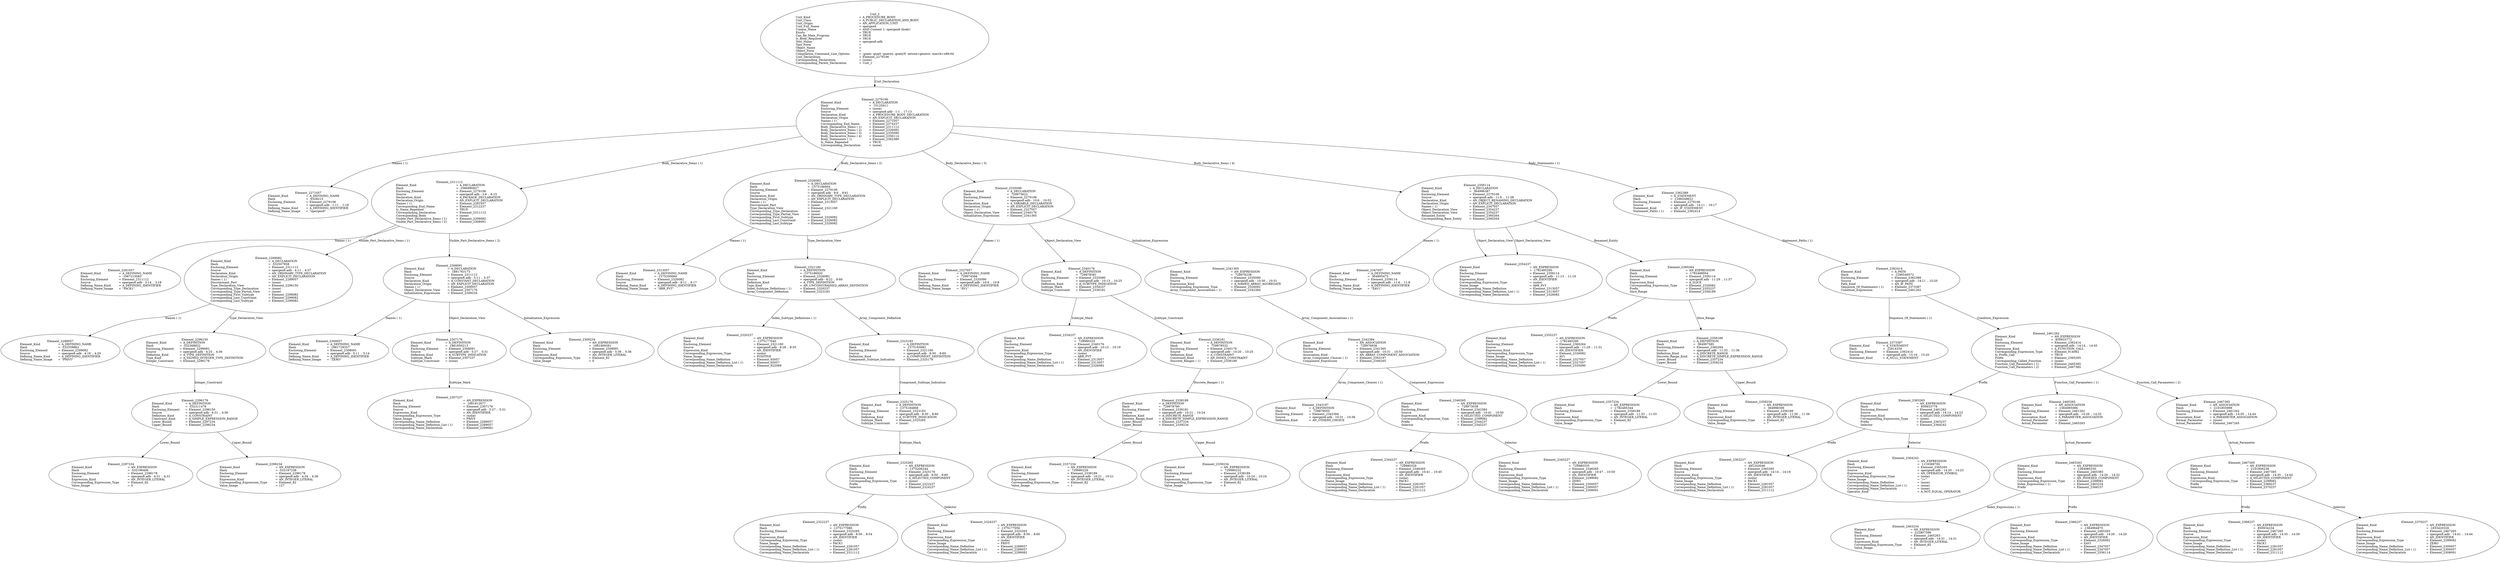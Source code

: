 digraph "opergen6.adt" {
  Unit_2 -> Element_2279106
      [ label=Unit_Declaration ];
  Unit_2
      [ label=<<TABLE BORDER="0" CELLBORDER="0" CELLSPACING="0" CELLPADDING="0"> 
          <TR><TD COLSPAN="3">Unit_2</TD></TR>
          <TR><TD ALIGN="LEFT">Unit_Kind   </TD><TD> = </TD><TD ALIGN="LEFT">A_PROCEDURE_BODY</TD></TR>
          <TR><TD ALIGN="LEFT">Unit_Class   </TD><TD> = </TD><TD ALIGN="LEFT">A_PUBLIC_DECLARATION_AND_BODY</TD></TR>
          <TR><TD ALIGN="LEFT">Unit_Origin   </TD><TD> = </TD><TD ALIGN="LEFT">AN_APPLICATION_UNIT</TD></TR>
          <TR><TD ALIGN="LEFT">Unit_Full_Name    </TD><TD> = </TD><TD ALIGN="LEFT">opergen6</TD></TR>
          <TR><TD ALIGN="LEFT">Unique_Name   </TD><TD> = </TD><TD ALIGN="LEFT">ASIS Context 1: opergen6 (body)</TD></TR>
          <TR><TD ALIGN="LEFT">Exists  </TD><TD> = </TD><TD ALIGN="LEFT">TRUE</TD></TR>
          <TR><TD ALIGN="LEFT">Can_Be_Main_Program     </TD><TD> = </TD><TD ALIGN="LEFT">TRUE</TD></TR>
          <TR><TD ALIGN="LEFT">Is_Body_Required     </TD><TD> = </TD><TD ALIGN="LEFT">TRUE</TD></TR>
          <TR><TD ALIGN="LEFT">Text_Name   </TD><TD> = </TD><TD ALIGN="LEFT">opergen6.adb</TD></TR>
          <TR><TD ALIGN="LEFT">Text_Form   </TD><TD> = </TD><TD ALIGN="LEFT"></TD></TR>
          <TR><TD ALIGN="LEFT">Object_Name   </TD><TD> = </TD><TD ALIGN="LEFT"></TD></TR>
          <TR><TD ALIGN="LEFT">Object_Form   </TD><TD> = </TD><TD ALIGN="LEFT"></TD></TR>
          <TR><TD ALIGN="LEFT">Compilation_Command_Line_Options         </TD><TD> = </TD><TD ALIGN="LEFT">-gnatc -gnatt -gnatws -gnatyN -mtune=generic -march=x86-64</TD></TR>
          <TR><TD ALIGN="LEFT">Unit_Declaration     </TD><TD> = </TD><TD ALIGN="LEFT">Element_2279106</TD></TR>
          <TR><TD ALIGN="LEFT">Corresponding_Declaration       </TD><TD> = </TD><TD ALIGN="LEFT">(none)</TD></TR>
          <TR><TD ALIGN="LEFT">Corresponding_Parent_Declaration         </TD><TD> = </TD><TD ALIGN="LEFT">Unit_1</TD></TR>
          </TABLE>> ];
  Element_2279106 -> Element_2271057
      [ label="Names ( 1)" ];
  Element_2279106 -> Element_2311112
      [ label="Body_Declarative_Items ( 1)" ];
  Element_2279106 -> Element_2326082
      [ label="Body_Declarative_Items ( 2)" ];
  Element_2279106 -> Element_2335090
      [ label="Body_Declarative_Items ( 3)" ];
  Element_2279106 -> Element_2356114
      [ label="Body_Declarative_Items ( 4)" ];
  Element_2279106 -> Element_2362389
      [ label="Body_Statements ( 1)" ];
  Element_2279106
      [ label=<<TABLE BORDER="0" CELLBORDER="0" CELLSPACING="0" CELLPADDING="0"> 
          <TR><TD COLSPAN="3">Element_2279106</TD></TR>
          <TR><TD ALIGN="LEFT">Element_Kind    </TD><TD> = </TD><TD ALIGN="LEFT">A_DECLARATION</TD></TR>
          <TR><TD ALIGN="LEFT">Hash  </TD><TD> = </TD><TD ALIGN="LEFT"> 10125911</TD></TR>
          <TR><TD ALIGN="LEFT">Enclosing_Element     </TD><TD> = </TD><TD ALIGN="LEFT">(none)</TD></TR>
          <TR><TD ALIGN="LEFT">Source  </TD><TD> = </TD><TD ALIGN="LEFT">opergen6.adb - 1:1 .. 17:13</TD></TR>
          <TR><TD ALIGN="LEFT">Declaration_Kind     </TD><TD> = </TD><TD ALIGN="LEFT">A_PROCEDURE_BODY_DECLARATION</TD></TR>
          <TR><TD ALIGN="LEFT">Declaration_Origin     </TD><TD> = </TD><TD ALIGN="LEFT">AN_EXPLICIT_DECLARATION</TD></TR>
          <TR><TD ALIGN="LEFT">Names ( 1)   </TD><TD> = </TD><TD ALIGN="LEFT">Element_2271057</TD></TR>
          <TR><TD ALIGN="LEFT">Corresponding_End_Name      </TD><TD> = </TD><TD ALIGN="LEFT">Element_2374237</TD></TR>
          <TR><TD ALIGN="LEFT">Body_Declarative_Items ( 1)       </TD><TD> = </TD><TD ALIGN="LEFT">Element_2311112</TD></TR>
          <TR><TD ALIGN="LEFT">Body_Declarative_Items ( 2)       </TD><TD> = </TD><TD ALIGN="LEFT">Element_2326082</TD></TR>
          <TR><TD ALIGN="LEFT">Body_Declarative_Items ( 3)       </TD><TD> = </TD><TD ALIGN="LEFT">Element_2335090</TD></TR>
          <TR><TD ALIGN="LEFT">Body_Declarative_Items ( 4)       </TD><TD> = </TD><TD ALIGN="LEFT">Element_2356114</TD></TR>
          <TR><TD ALIGN="LEFT">Body_Statements ( 1)      </TD><TD> = </TD><TD ALIGN="LEFT">Element_2362389</TD></TR>
          <TR><TD ALIGN="LEFT">Is_Name_Repeated     </TD><TD> = </TD><TD ALIGN="LEFT">TRUE</TD></TR>
          <TR><TD ALIGN="LEFT">Corresponding_Declaration       </TD><TD> = </TD><TD ALIGN="LEFT">(none)</TD></TR>
          </TABLE>> ];
  Element_2271057
      [ label=<<TABLE BORDER="0" CELLBORDER="0" CELLSPACING="0" CELLPADDING="0"> 
          <TR><TD COLSPAN="3">Element_2271057</TD></TR>
          <TR><TD ALIGN="LEFT">Element_Kind    </TD><TD> = </TD><TD ALIGN="LEFT">A_DEFINING_NAME</TD></TR>
          <TR><TD ALIGN="LEFT">Hash  </TD><TD> = </TD><TD ALIGN="LEFT"> 9328215</TD></TR>
          <TR><TD ALIGN="LEFT">Enclosing_Element     </TD><TD> = </TD><TD ALIGN="LEFT">Element_2279106</TD></TR>
          <TR><TD ALIGN="LEFT">Source  </TD><TD> = </TD><TD ALIGN="LEFT">opergen6.adb - 1:11 .. 1:18</TD></TR>
          <TR><TD ALIGN="LEFT">Defining_Name_Kind     </TD><TD> = </TD><TD ALIGN="LEFT">A_DEFINING_IDENTIFIER</TD></TR>
          <TR><TD ALIGN="LEFT">Defining_Name_Image     </TD><TD> = </TD><TD ALIGN="LEFT">"opergen6"</TD></TR>
          </TABLE>> ];
  Element_2311112 -> Element_2281057
      [ label="Names ( 1)" ];
  Element_2311112 -> Element_2299082
      [ label="Visible_Part_Declarative_Items ( 1)" ];
  Element_2311112 -> Element_2308091
      [ label="Visible_Part_Declarative_Items ( 2)" ];
  Element_2311112
      [ label=<<TABLE BORDER="0" CELLBORDER="0" CELLSPACING="0" CELLPADDING="0"> 
          <TR><TD COLSPAN="3">Element_2311112</TD></TR>
          <TR><TD ALIGN="LEFT">Element_Kind    </TD><TD> = </TD><TD ALIGN="LEFT">A_DECLARATION</TD></TR>
          <TR><TD ALIGN="LEFT">Hash  </TD><TD> = </TD><TD ALIGN="LEFT">-1066990827</TD></TR>
          <TR><TD ALIGN="LEFT">Enclosing_Element     </TD><TD> = </TD><TD ALIGN="LEFT">Element_2279106</TD></TR>
          <TR><TD ALIGN="LEFT">Source  </TD><TD> = </TD><TD ALIGN="LEFT">opergen6.adb - 3:6 .. 6:15</TD></TR>
          <TR><TD ALIGN="LEFT">Declaration_Kind     </TD><TD> = </TD><TD ALIGN="LEFT">A_PACKAGE_DECLARATION</TD></TR>
          <TR><TD ALIGN="LEFT">Declaration_Origin     </TD><TD> = </TD><TD ALIGN="LEFT">AN_EXPLICIT_DECLARATION</TD></TR>
          <TR><TD ALIGN="LEFT">Names ( 1)   </TD><TD> = </TD><TD ALIGN="LEFT">Element_2281057</TD></TR>
          <TR><TD ALIGN="LEFT">Corresponding_End_Name      </TD><TD> = </TD><TD ALIGN="LEFT">Element_2312237</TD></TR>
          <TR><TD ALIGN="LEFT">Is_Name_Repeated     </TD><TD> = </TD><TD ALIGN="LEFT">TRUE</TD></TR>
          <TR><TD ALIGN="LEFT">Corresponding_Declaration       </TD><TD> = </TD><TD ALIGN="LEFT">Element_2311112</TD></TR>
          <TR><TD ALIGN="LEFT">Corresponding_Body     </TD><TD> = </TD><TD ALIGN="LEFT">(none)</TD></TR>
          <TR><TD ALIGN="LEFT">Visible_Part_Declarative_Items ( 1)         </TD><TD> = </TD><TD ALIGN="LEFT">Element_2299082</TD></TR>
          <TR><TD ALIGN="LEFT">Visible_Part_Declarative_Items ( 2)         </TD><TD> = </TD><TD ALIGN="LEFT">Element_2308091</TD></TR>
          </TABLE>> ];
  Element_2281057
      [ label=<<TABLE BORDER="0" CELLBORDER="0" CELLSPACING="0" CELLPADDING="0"> 
          <TR><TD COLSPAN="3">Element_2281057</TD></TR>
          <TR><TD ALIGN="LEFT">Element_Kind    </TD><TD> = </TD><TD ALIGN="LEFT">A_DEFINING_NAME</TD></TR>
          <TR><TD ALIGN="LEFT">Hash  </TD><TD> = </TD><TD ALIGN="LEFT">-1067215083</TD></TR>
          <TR><TD ALIGN="LEFT">Enclosing_Element     </TD><TD> = </TD><TD ALIGN="LEFT">Element_2311112</TD></TR>
          <TR><TD ALIGN="LEFT">Source  </TD><TD> = </TD><TD ALIGN="LEFT">opergen6.adb - 3:14 .. 3:18</TD></TR>
          <TR><TD ALIGN="LEFT">Defining_Name_Kind     </TD><TD> = </TD><TD ALIGN="LEFT">A_DEFINING_IDENTIFIER</TD></TR>
          <TR><TD ALIGN="LEFT">Defining_Name_Image     </TD><TD> = </TD><TD ALIGN="LEFT">"PACK1"</TD></TR>
          </TABLE>> ];
  Element_2299082 -> Element_2289057
      [ label="Names ( 1)" ];
  Element_2299082 -> Element_2296150
      [ label=Type_Declaration_View ];
  Element_2299082
      [ label=<<TABLE BORDER="0" CELLBORDER="0" CELLSPACING="0" CELLPADDING="0"> 
          <TR><TD COLSPAN="3">Element_2299082</TD></TR>
          <TR><TD ALIGN="LEFT">Element_Kind    </TD><TD> = </TD><TD ALIGN="LEFT">A_DECLARATION</TD></TR>
          <TR><TD ALIGN="LEFT">Hash  </TD><TD> = </TD><TD ALIGN="LEFT">-532507958</TD></TR>
          <TR><TD ALIGN="LEFT">Enclosing_Element     </TD><TD> = </TD><TD ALIGN="LEFT">Element_2311112</TD></TR>
          <TR><TD ALIGN="LEFT">Source  </TD><TD> = </TD><TD ALIGN="LEFT">opergen6.adb - 4:11 .. 4:37</TD></TR>
          <TR><TD ALIGN="LEFT">Declaration_Kind     </TD><TD> = </TD><TD ALIGN="LEFT">AN_ORDINARY_TYPE_DECLARATION</TD></TR>
          <TR><TD ALIGN="LEFT">Declaration_Origin     </TD><TD> = </TD><TD ALIGN="LEFT">AN_EXPLICIT_DECLARATION</TD></TR>
          <TR><TD ALIGN="LEFT">Names ( 1)   </TD><TD> = </TD><TD ALIGN="LEFT">Element_2289057</TD></TR>
          <TR><TD ALIGN="LEFT">Discriminant_Part     </TD><TD> = </TD><TD ALIGN="LEFT">(none)</TD></TR>
          <TR><TD ALIGN="LEFT">Type_Declaration_View      </TD><TD> = </TD><TD ALIGN="LEFT">Element_2296150</TD></TR>
          <TR><TD ALIGN="LEFT">Corresponding_Type_Declaration        </TD><TD> = </TD><TD ALIGN="LEFT">(none)</TD></TR>
          <TR><TD ALIGN="LEFT">Corresponding_Type_Partial_View        </TD><TD> = </TD><TD ALIGN="LEFT">(none)</TD></TR>
          <TR><TD ALIGN="LEFT">Corresponding_First_Subtype       </TD><TD> = </TD><TD ALIGN="LEFT">Element_2299082</TD></TR>
          <TR><TD ALIGN="LEFT">Corresponding_Last_Constraint        </TD><TD> = </TD><TD ALIGN="LEFT">Element_2299082</TD></TR>
          <TR><TD ALIGN="LEFT">Corresponding_Last_Subtype       </TD><TD> = </TD><TD ALIGN="LEFT">Element_2299082</TD></TR>
          </TABLE>> ];
  Element_2289057
      [ label=<<TABLE BORDER="0" CELLBORDER="0" CELLSPACING="0" CELLPADDING="0"> 
          <TR><TD COLSPAN="3">Element_2289057</TD></TR>
          <TR><TD ALIGN="LEFT">Element_Kind    </TD><TD> = </TD><TD ALIGN="LEFT">A_DEFINING_NAME</TD></TR>
          <TR><TD ALIGN="LEFT">Hash  </TD><TD> = </TD><TD ALIGN="LEFT">-532559862</TD></TR>
          <TR><TD ALIGN="LEFT">Enclosing_Element     </TD><TD> = </TD><TD ALIGN="LEFT">Element_2299082</TD></TR>
          <TR><TD ALIGN="LEFT">Source  </TD><TD> = </TD><TD ALIGN="LEFT">opergen6.adb - 4:16 .. 4:20</TD></TR>
          <TR><TD ALIGN="LEFT">Defining_Name_Kind     </TD><TD> = </TD><TD ALIGN="LEFT">A_DEFINING_IDENTIFIER</TD></TR>
          <TR><TD ALIGN="LEFT">Defining_Name_Image     </TD><TD> = </TD><TD ALIGN="LEFT">"PRIVY"</TD></TR>
          </TABLE>> ];
  Element_2296150 -> Element_2296178
      [ label=Integer_Constraint ];
  Element_2296150
      [ label=<<TABLE BORDER="0" CELLBORDER="0" CELLSPACING="0" CELLPADDING="0"> 
          <TR><TD COLSPAN="3">Element_2296150</TD></TR>
          <TR><TD ALIGN="LEFT">Element_Kind    </TD><TD> = </TD><TD ALIGN="LEFT">A_DEFINITION</TD></TR>
          <TR><TD ALIGN="LEFT">Hash  </TD><TD> = </TD><TD ALIGN="LEFT">-532368822</TD></TR>
          <TR><TD ALIGN="LEFT">Enclosing_Element     </TD><TD> = </TD><TD ALIGN="LEFT">Element_2299082</TD></TR>
          <TR><TD ALIGN="LEFT">Source  </TD><TD> = </TD><TD ALIGN="LEFT">opergen6.adb - 4:25 .. 4:36</TD></TR>
          <TR><TD ALIGN="LEFT">Definition_Kind    </TD><TD> = </TD><TD ALIGN="LEFT">A_TYPE_DEFINITION</TD></TR>
          <TR><TD ALIGN="LEFT">Type_Kind   </TD><TD> = </TD><TD ALIGN="LEFT">A_SIGNED_INTEGER_TYPE_DEFINITION</TD></TR>
          <TR><TD ALIGN="LEFT">Integer_Constraint     </TD><TD> = </TD><TD ALIGN="LEFT">Element_2296178</TD></TR>
          </TABLE>> ];
  Element_2296178 -> Element_2297234
      [ label=Lower_Bound ];
  Element_2296178 -> Element_2298234
      [ label=Upper_Bound ];
  Element_2296178
      [ label=<<TABLE BORDER="0" CELLBORDER="0" CELLSPACING="0" CELLPADDING="0"> 
          <TR><TD COLSPAN="3">Element_2296178</TD></TR>
          <TR><TD ALIGN="LEFT">Element_Kind    </TD><TD> = </TD><TD ALIGN="LEFT">A_DEFINITION</TD></TR>
          <TR><TD ALIGN="LEFT">Hash  </TD><TD> = </TD><TD ALIGN="LEFT">-532311478</TD></TR>
          <TR><TD ALIGN="LEFT">Enclosing_Element     </TD><TD> = </TD><TD ALIGN="LEFT">Element_2296150</TD></TR>
          <TR><TD ALIGN="LEFT">Source  </TD><TD> = </TD><TD ALIGN="LEFT">opergen6.adb - 4:31 .. 4:36</TD></TR>
          <TR><TD ALIGN="LEFT">Definition_Kind    </TD><TD> = </TD><TD ALIGN="LEFT">A_CONSTRAINT</TD></TR>
          <TR><TD ALIGN="LEFT">Constraint_Kind    </TD><TD> = </TD><TD ALIGN="LEFT">A_SIMPLE_EXPRESSION_RANGE</TD></TR>
          <TR><TD ALIGN="LEFT">Lower_Bound   </TD><TD> = </TD><TD ALIGN="LEFT">Element_2297234</TD></TR>
          <TR><TD ALIGN="LEFT">Upper_Bound   </TD><TD> = </TD><TD ALIGN="LEFT">Element_2298234</TD></TR>
          </TABLE>> ];
  Element_2297234
      [ label=<<TABLE BORDER="0" CELLBORDER="0" CELLSPACING="0" CELLPADDING="0"> 
          <TR><TD COLSPAN="3">Element_2297234</TD></TR>
          <TR><TD ALIGN="LEFT">Element_Kind    </TD><TD> = </TD><TD ALIGN="LEFT">AN_EXPRESSION</TD></TR>
          <TR><TD ALIGN="LEFT">Hash  </TD><TD> = </TD><TD ALIGN="LEFT">-532196406</TD></TR>
          <TR><TD ALIGN="LEFT">Enclosing_Element     </TD><TD> = </TD><TD ALIGN="LEFT">Element_2296178</TD></TR>
          <TR><TD ALIGN="LEFT">Source  </TD><TD> = </TD><TD ALIGN="LEFT">opergen6.adb - 4:31 .. 4:31</TD></TR>
          <TR><TD ALIGN="LEFT">Expression_Kind    </TD><TD> = </TD><TD ALIGN="LEFT">AN_INTEGER_LITERAL</TD></TR>
          <TR><TD ALIGN="LEFT">Corresponding_Expression_Type        </TD><TD> = </TD><TD ALIGN="LEFT">Element_82</TD></TR>
          <TR><TD ALIGN="LEFT">Value_Image   </TD><TD> = </TD><TD ALIGN="LEFT">0</TD></TR>
          </TABLE>> ];
  Element_2298234
      [ label=<<TABLE BORDER="0" CELLBORDER="0" CELLSPACING="0" CELLPADDING="0"> 
          <TR><TD COLSPAN="3">Element_2298234</TD></TR>
          <TR><TD ALIGN="LEFT">Element_Kind    </TD><TD> = </TD><TD ALIGN="LEFT">AN_EXPRESSION</TD></TR>
          <TR><TD ALIGN="LEFT">Hash  </TD><TD> = </TD><TD ALIGN="LEFT">-532197238</TD></TR>
          <TR><TD ALIGN="LEFT">Enclosing_Element     </TD><TD> = </TD><TD ALIGN="LEFT">Element_2296178</TD></TR>
          <TR><TD ALIGN="LEFT">Source  </TD><TD> = </TD><TD ALIGN="LEFT">opergen6.adb - 4:34 .. 4:36</TD></TR>
          <TR><TD ALIGN="LEFT">Expression_Kind    </TD><TD> = </TD><TD ALIGN="LEFT">AN_INTEGER_LITERAL</TD></TR>
          <TR><TD ALIGN="LEFT">Corresponding_Expression_Type        </TD><TD> = </TD><TD ALIGN="LEFT">Element_82</TD></TR>
          <TR><TD ALIGN="LEFT">Value_Image   </TD><TD> = </TD><TD ALIGN="LEFT">127</TD></TR>
          </TABLE>> ];
  Element_2308091 -> Element_2300057
      [ label="Names ( 1)" ];
  Element_2308091 -> Element_2307176
      [ label=Object_Declaration_View ];
  Element_2308091 -> Element_2309234
      [ label=Initialization_Expression ];
  Element_2308091
      [ label=<<TABLE BORDER="0" CELLBORDER="0" CELLSPACING="0" CELLPADDING="0"> 
          <TR><TD COLSPAN="3">Element_2308091</TD></TR>
          <TR><TD ALIGN="LEFT">Element_Kind    </TD><TD> = </TD><TD ALIGN="LEFT">A_DECLARATION</TD></TR>
          <TR><TD ALIGN="LEFT">Hash  </TD><TD> = </TD><TD ALIGN="LEFT"> 1881763173</TD></TR>
          <TR><TD ALIGN="LEFT">Enclosing_Element     </TD><TD> = </TD><TD ALIGN="LEFT">Element_2311112</TD></TR>
          <TR><TD ALIGN="LEFT">Source  </TD><TD> = </TD><TD ALIGN="LEFT">opergen6.adb - 5:11 .. 5:37</TD></TR>
          <TR><TD ALIGN="LEFT">Declaration_Kind     </TD><TD> = </TD><TD ALIGN="LEFT">A_CONSTANT_DECLARATION</TD></TR>
          <TR><TD ALIGN="LEFT">Declaration_Origin     </TD><TD> = </TD><TD ALIGN="LEFT">AN_EXPLICIT_DECLARATION</TD></TR>
          <TR><TD ALIGN="LEFT">Names ( 1)   </TD><TD> = </TD><TD ALIGN="LEFT">Element_2300057</TD></TR>
          <TR><TD ALIGN="LEFT">Object_Declaration_View      </TD><TD> = </TD><TD ALIGN="LEFT">Element_2307176</TD></TR>
          <TR><TD ALIGN="LEFT">Initialization_Expression       </TD><TD> = </TD><TD ALIGN="LEFT">Element_2309234</TD></TR>
          </TABLE>> ];
  Element_2300057
      [ label=<<TABLE BORDER="0" CELLBORDER="0" CELLSPACING="0" CELLPADDING="0"> 
          <TR><TD COLSPAN="3">Element_2300057</TD></TR>
          <TR><TD ALIGN="LEFT">Element_Kind    </TD><TD> = </TD><TD ALIGN="LEFT">A_DEFINING_NAME</TD></TR>
          <TR><TD ALIGN="LEFT">Hash  </TD><TD> = </TD><TD ALIGN="LEFT"> 1881728357</TD></TR>
          <TR><TD ALIGN="LEFT">Enclosing_Element     </TD><TD> = </TD><TD ALIGN="LEFT">Element_2308091</TD></TR>
          <TR><TD ALIGN="LEFT">Source  </TD><TD> = </TD><TD ALIGN="LEFT">opergen6.adb - 5:11 .. 5:14</TD></TR>
          <TR><TD ALIGN="LEFT">Defining_Name_Kind     </TD><TD> = </TD><TD ALIGN="LEFT">A_DEFINING_IDENTIFIER</TD></TR>
          <TR><TD ALIGN="LEFT">Defining_Name_Image     </TD><TD> = </TD><TD ALIGN="LEFT">"ZERO"</TD></TR>
          </TABLE>> ];
  Element_2307176 -> Element_2307237
      [ label=Subtype_Mark ];
  Element_2307176
      [ label=<<TABLE BORDER="0" CELLBORDER="0" CELLSPACING="0" CELLPADDING="0"> 
          <TR><TD COLSPAN="3">Element_2307176</TD></TR>
          <TR><TD ALIGN="LEFT">Element_Kind    </TD><TD> = </TD><TD ALIGN="LEFT">A_DEFINITION</TD></TR>
          <TR><TD ALIGN="LEFT">Hash  </TD><TD> = </TD><TD ALIGN="LEFT"> 1881850213</TD></TR>
          <TR><TD ALIGN="LEFT">Enclosing_Element     </TD><TD> = </TD><TD ALIGN="LEFT">Element_2308091</TD></TR>
          <TR><TD ALIGN="LEFT">Source  </TD><TD> = </TD><TD ALIGN="LEFT">opergen6.adb - 5:27 .. 5:31</TD></TR>
          <TR><TD ALIGN="LEFT">Definition_Kind    </TD><TD> = </TD><TD ALIGN="LEFT">A_SUBTYPE_INDICATION</TD></TR>
          <TR><TD ALIGN="LEFT">Subtype_Mark    </TD><TD> = </TD><TD ALIGN="LEFT">Element_2307237</TD></TR>
          <TR><TD ALIGN="LEFT">Subtype_Constraint     </TD><TD> = </TD><TD ALIGN="LEFT">(none)</TD></TR>
          </TABLE>> ];
  Element_2307237
      [ label=<<TABLE BORDER="0" CELLBORDER="0" CELLSPACING="0" CELLPADDING="0"> 
          <TR><TD COLSPAN="3">Element_2307237</TD></TR>
          <TR><TD ALIGN="LEFT">Element_Kind    </TD><TD> = </TD><TD ALIGN="LEFT">AN_EXPRESSION</TD></TR>
          <TR><TD ALIGN="LEFT">Hash  </TD><TD> = </TD><TD ALIGN="LEFT"> 1881912677</TD></TR>
          <TR><TD ALIGN="LEFT">Enclosing_Element     </TD><TD> = </TD><TD ALIGN="LEFT">Element_2307176</TD></TR>
          <TR><TD ALIGN="LEFT">Source  </TD><TD> = </TD><TD ALIGN="LEFT">opergen6.adb - 5:27 .. 5:31</TD></TR>
          <TR><TD ALIGN="LEFT">Expression_Kind    </TD><TD> = </TD><TD ALIGN="LEFT">AN_IDENTIFIER</TD></TR>
          <TR><TD ALIGN="LEFT">Corresponding_Expression_Type        </TD><TD> = </TD><TD ALIGN="LEFT">(none)</TD></TR>
          <TR><TD ALIGN="LEFT">Name_Image   </TD><TD> = </TD><TD ALIGN="LEFT">PRIVY</TD></TR>
          <TR><TD ALIGN="LEFT">Corresponding_Name_Definition        </TD><TD> = </TD><TD ALIGN="LEFT">Element_2289057</TD></TR>
          <TR><TD ALIGN="LEFT">Corresponding_Name_Definition_List ( 1)          </TD><TD> = </TD><TD ALIGN="LEFT">Element_2289057</TD></TR>
          <TR><TD ALIGN="LEFT">Corresponding_Name_Declaration        </TD><TD> = </TD><TD ALIGN="LEFT">Element_2299082</TD></TR>
          </TABLE>> ];
  Element_2309234
      [ label=<<TABLE BORDER="0" CELLBORDER="0" CELLSPACING="0" CELLPADDING="0"> 
          <TR><TD COLSPAN="3">Element_2309234</TD></TR>
          <TR><TD ALIGN="LEFT">Element_Kind    </TD><TD> = </TD><TD ALIGN="LEFT">AN_EXPRESSION</TD></TR>
          <TR><TD ALIGN="LEFT">Hash  </TD><TD> = </TD><TD ALIGN="LEFT"> 1881909381</TD></TR>
          <TR><TD ALIGN="LEFT">Enclosing_Element     </TD><TD> = </TD><TD ALIGN="LEFT">Element_2308091</TD></TR>
          <TR><TD ALIGN="LEFT">Source  </TD><TD> = </TD><TD ALIGN="LEFT">opergen6.adb - 5:36 .. 5:36</TD></TR>
          <TR><TD ALIGN="LEFT">Expression_Kind    </TD><TD> = </TD><TD ALIGN="LEFT">AN_INTEGER_LITERAL</TD></TR>
          <TR><TD ALIGN="LEFT">Corresponding_Expression_Type        </TD><TD> = </TD><TD ALIGN="LEFT">Element_82</TD></TR>
          <TR><TD ALIGN="LEFT">Value_Image   </TD><TD> = </TD><TD ALIGN="LEFT">0</TD></TR>
          </TABLE>> ];
  Element_2326082 -> Element_2313057
      [ label="Names ( 1)" ];
  Element_2326082 -> Element_2321160
      [ label=Type_Declaration_View ];
  Element_2326082
      [ label=<<TABLE BORDER="0" CELLBORDER="0" CELLSPACING="0" CELLPADDING="0"> 
          <TR><TD COLSPAN="3">Element_2326082</TD></TR>
          <TR><TD ALIGN="LEFT">Element_Kind    </TD><TD> = </TD><TD ALIGN="LEFT">A_DECLARATION</TD></TR>
          <TR><TD ALIGN="LEFT">Hash  </TD><TD> = </TD><TD ALIGN="LEFT">-1375196904</TD></TR>
          <TR><TD ALIGN="LEFT">Enclosing_Element     </TD><TD> = </TD><TD ALIGN="LEFT">Element_2279106</TD></TR>
          <TR><TD ALIGN="LEFT">Source  </TD><TD> = </TD><TD ALIGN="LEFT">opergen6.adb - 8:6 .. 8:61</TD></TR>
          <TR><TD ALIGN="LEFT">Declaration_Kind     </TD><TD> = </TD><TD ALIGN="LEFT">AN_ORDINARY_TYPE_DECLARATION</TD></TR>
          <TR><TD ALIGN="LEFT">Declaration_Origin     </TD><TD> = </TD><TD ALIGN="LEFT">AN_EXPLICIT_DECLARATION</TD></TR>
          <TR><TD ALIGN="LEFT">Names ( 1)   </TD><TD> = </TD><TD ALIGN="LEFT">Element_2313057</TD></TR>
          <TR><TD ALIGN="LEFT">Discriminant_Part     </TD><TD> = </TD><TD ALIGN="LEFT">(none)</TD></TR>
          <TR><TD ALIGN="LEFT">Type_Declaration_View      </TD><TD> = </TD><TD ALIGN="LEFT">Element_2321160</TD></TR>
          <TR><TD ALIGN="LEFT">Corresponding_Type_Declaration        </TD><TD> = </TD><TD ALIGN="LEFT">(none)</TD></TR>
          <TR><TD ALIGN="LEFT">Corresponding_Type_Partial_View        </TD><TD> = </TD><TD ALIGN="LEFT">(none)</TD></TR>
          <TR><TD ALIGN="LEFT">Corresponding_First_Subtype       </TD><TD> = </TD><TD ALIGN="LEFT">Element_2326082</TD></TR>
          <TR><TD ALIGN="LEFT">Corresponding_Last_Constraint        </TD><TD> = </TD><TD ALIGN="LEFT">Element_2326082</TD></TR>
          <TR><TD ALIGN="LEFT">Corresponding_Last_Subtype       </TD><TD> = </TD><TD ALIGN="LEFT">Element_2326082</TD></TR>
          </TABLE>> ];
  Element_2313057
      [ label=<<TABLE BORDER="0" CELLBORDER="0" CELLSPACING="0" CELLPADDING="0"> 
          <TR><TD COLSPAN="3">Element_2313057</TD></TR>
          <TR><TD ALIGN="LEFT">Element_Kind    </TD><TD> = </TD><TD ALIGN="LEFT">A_DEFINING_NAME</TD></TR>
          <TR><TD ALIGN="LEFT">Hash  </TD><TD> = </TD><TD ALIGN="LEFT">-1375200084</TD></TR>
          <TR><TD ALIGN="LEFT">Enclosing_Element     </TD><TD> = </TD><TD ALIGN="LEFT">Element_2326082</TD></TR>
          <TR><TD ALIGN="LEFT">Source  </TD><TD> = </TD><TD ALIGN="LEFT">opergen6.adb - 8:11 .. 8:17</TD></TR>
          <TR><TD ALIGN="LEFT">Defining_Name_Kind     </TD><TD> = </TD><TD ALIGN="LEFT">A_DEFINING_IDENTIFIER</TD></TR>
          <TR><TD ALIGN="LEFT">Defining_Name_Image     </TD><TD> = </TD><TD ALIGN="LEFT">"ARR_PVT"</TD></TR>
          </TABLE>> ];
  Element_2321160 -> Element_2320237
      [ label="Index_Subtype_Definitions ( 1)" ];
  Element_2321160 -> Element_2323183
      [ label=Array_Component_Definition ];
  Element_2321160
      [ label=<<TABLE BORDER="0" CELLBORDER="0" CELLSPACING="0" CELLPADDING="0"> 
          <TR><TD COLSPAN="3">Element_2321160</TD></TR>
          <TR><TD ALIGN="LEFT">Element_Kind    </TD><TD> = </TD><TD ALIGN="LEFT">A_DEFINITION</TD></TR>
          <TR><TD ALIGN="LEFT">Hash  </TD><TD> = </TD><TD ALIGN="LEFT">-1375186920</TD></TR>
          <TR><TD ALIGN="LEFT">Enclosing_Element     </TD><TD> = </TD><TD ALIGN="LEFT">Element_2326082</TD></TR>
          <TR><TD ALIGN="LEFT">Source  </TD><TD> = </TD><TD ALIGN="LEFT">opergen6.adb - 8:22 .. 8:60</TD></TR>
          <TR><TD ALIGN="LEFT">Definition_Kind    </TD><TD> = </TD><TD ALIGN="LEFT">A_TYPE_DEFINITION</TD></TR>
          <TR><TD ALIGN="LEFT">Type_Kind   </TD><TD> = </TD><TD ALIGN="LEFT">AN_UNCONSTRAINED_ARRAY_DEFINITION</TD></TR>
          <TR><TD ALIGN="LEFT">Index_Subtype_Definitions ( 1)        </TD><TD> = </TD><TD ALIGN="LEFT">Element_2320237</TD></TR>
          <TR><TD ALIGN="LEFT">Array_Component_Definition       </TD><TD> = </TD><TD ALIGN="LEFT">Element_2323183</TD></TR>
          </TABLE>> ];
  Element_2320237
      [ label=<<TABLE BORDER="0" CELLBORDER="0" CELLSPACING="0" CELLPADDING="0"> 
          <TR><TD COLSPAN="3">Element_2320237</TD></TR>
          <TR><TD ALIGN="LEFT">Element_Kind    </TD><TD> = </TD><TD ALIGN="LEFT">AN_EXPRESSION</TD></TR>
          <TR><TD ALIGN="LEFT">Hash  </TD><TD> = </TD><TD ALIGN="LEFT">-1375177040</TD></TR>
          <TR><TD ALIGN="LEFT">Enclosing_Element     </TD><TD> = </TD><TD ALIGN="LEFT">Element_2321160</TD></TR>
          <TR><TD ALIGN="LEFT">Source  </TD><TD> = </TD><TD ALIGN="LEFT">opergen6.adb - 8:28 .. 8:35</TD></TR>
          <TR><TD ALIGN="LEFT">Expression_Kind    </TD><TD> = </TD><TD ALIGN="LEFT">AN_IDENTIFIER</TD></TR>
          <TR><TD ALIGN="LEFT">Corresponding_Expression_Type        </TD><TD> = </TD><TD ALIGN="LEFT">(none)</TD></TR>
          <TR><TD ALIGN="LEFT">Name_Image   </TD><TD> = </TD><TD ALIGN="LEFT">POSITIVE</TD></TR>
          <TR><TD ALIGN="LEFT">Corresponding_Name_Definition        </TD><TD> = </TD><TD ALIGN="LEFT">Element_65057</TD></TR>
          <TR><TD ALIGN="LEFT">Corresponding_Name_Definition_List ( 1)          </TD><TD> = </TD><TD ALIGN="LEFT">Element_65057</TD></TR>
          <TR><TD ALIGN="LEFT">Corresponding_Name_Declaration        </TD><TD> = </TD><TD ALIGN="LEFT">Element_922089</TD></TR>
          </TABLE>> ];
  Element_2323183 -> Element_2325176
      [ label=Component_Subtype_Indication ];
  Element_2323183
      [ label=<<TABLE BORDER="0" CELLBORDER="0" CELLSPACING="0" CELLPADDING="0"> 
          <TR><TD COLSPAN="3">Element_2323183</TD></TR>
          <TR><TD ALIGN="LEFT">Element_Kind    </TD><TD> = </TD><TD ALIGN="LEFT">A_DEFINITION</TD></TR>
          <TR><TD ALIGN="LEFT">Hash  </TD><TD> = </TD><TD ALIGN="LEFT">-1375183992</TD></TR>
          <TR><TD ALIGN="LEFT">Enclosing_Element     </TD><TD> = </TD><TD ALIGN="LEFT">Element_2321160</TD></TR>
          <TR><TD ALIGN="LEFT">Source  </TD><TD> = </TD><TD ALIGN="LEFT">opergen6.adb - 8:50 .. 8:60</TD></TR>
          <TR><TD ALIGN="LEFT">Definition_Kind    </TD><TD> = </TD><TD ALIGN="LEFT">A_COMPONENT_DEFINITION</TD></TR>
          <TR><TD ALIGN="LEFT">Component_Subtype_Indication        </TD><TD> = </TD><TD ALIGN="LEFT">Element_2325176</TD></TR>
          </TABLE>> ];
  Element_2325176 -> Element_2325265
      [ label=Subtype_Mark ];
  Element_2325176
      [ label=<<TABLE BORDER="0" CELLBORDER="0" CELLSPACING="0" CELLPADDING="0"> 
          <TR><TD COLSPAN="3">Element_2325176</TD></TR>
          <TR><TD ALIGN="LEFT">Element_Kind    </TD><TD> = </TD><TD ALIGN="LEFT">A_DEFINITION</TD></TR>
          <TR><TD ALIGN="LEFT">Hash  </TD><TD> = </TD><TD ALIGN="LEFT">-1375184868</TD></TR>
          <TR><TD ALIGN="LEFT">Enclosing_Element     </TD><TD> = </TD><TD ALIGN="LEFT">Element_2323183</TD></TR>
          <TR><TD ALIGN="LEFT">Source  </TD><TD> = </TD><TD ALIGN="LEFT">opergen6.adb - 8:50 .. 8:60</TD></TR>
          <TR><TD ALIGN="LEFT">Definition_Kind    </TD><TD> = </TD><TD ALIGN="LEFT">A_SUBTYPE_INDICATION</TD></TR>
          <TR><TD ALIGN="LEFT">Subtype_Mark    </TD><TD> = </TD><TD ALIGN="LEFT">Element_2325265</TD></TR>
          <TR><TD ALIGN="LEFT">Subtype_Constraint     </TD><TD> = </TD><TD ALIGN="LEFT">(none)</TD></TR>
          </TABLE>> ];
  Element_2325265 -> Element_2322237
      [ label=Prefix ];
  Element_2325265 -> Element_2324237
      [ label=Selector ];
  Element_2325265
      [ label=<<TABLE BORDER="0" CELLBORDER="0" CELLSPACING="0" CELLPADDING="0"> 
          <TR><TD COLSPAN="3">Element_2325265</TD></TR>
          <TR><TD ALIGN="LEFT">Element_Kind    </TD><TD> = </TD><TD ALIGN="LEFT">AN_EXPRESSION</TD></TR>
          <TR><TD ALIGN="LEFT">Hash  </TD><TD> = </TD><TD ALIGN="LEFT">-1375206244</TD></TR>
          <TR><TD ALIGN="LEFT">Enclosing_Element     </TD><TD> = </TD><TD ALIGN="LEFT">Element_2325176</TD></TR>
          <TR><TD ALIGN="LEFT">Source  </TD><TD> = </TD><TD ALIGN="LEFT">opergen6.adb - 8:50 .. 8:60</TD></TR>
          <TR><TD ALIGN="LEFT">Expression_Kind    </TD><TD> = </TD><TD ALIGN="LEFT">A_SELECTED_COMPONENT</TD></TR>
          <TR><TD ALIGN="LEFT">Corresponding_Expression_Type        </TD><TD> = </TD><TD ALIGN="LEFT">(none)</TD></TR>
          <TR><TD ALIGN="LEFT">Prefix  </TD><TD> = </TD><TD ALIGN="LEFT">Element_2322237</TD></TR>
          <TR><TD ALIGN="LEFT">Selector   </TD><TD> = </TD><TD ALIGN="LEFT">Element_2324237</TD></TR>
          </TABLE>> ];
  Element_2322237
      [ label=<<TABLE BORDER="0" CELLBORDER="0" CELLSPACING="0" CELLPADDING="0"> 
          <TR><TD COLSPAN="3">Element_2322237</TD></TR>
          <TR><TD ALIGN="LEFT">Element_Kind    </TD><TD> = </TD><TD ALIGN="LEFT">AN_EXPRESSION</TD></TR>
          <TR><TD ALIGN="LEFT">Hash  </TD><TD> = </TD><TD ALIGN="LEFT">-1375177080</TD></TR>
          <TR><TD ALIGN="LEFT">Enclosing_Element     </TD><TD> = </TD><TD ALIGN="LEFT">Element_2325265</TD></TR>
          <TR><TD ALIGN="LEFT">Source  </TD><TD> = </TD><TD ALIGN="LEFT">opergen6.adb - 8:50 .. 8:54</TD></TR>
          <TR><TD ALIGN="LEFT">Expression_Kind    </TD><TD> = </TD><TD ALIGN="LEFT">AN_IDENTIFIER</TD></TR>
          <TR><TD ALIGN="LEFT">Corresponding_Expression_Type        </TD><TD> = </TD><TD ALIGN="LEFT">(none)</TD></TR>
          <TR><TD ALIGN="LEFT">Name_Image   </TD><TD> = </TD><TD ALIGN="LEFT">PACK1</TD></TR>
          <TR><TD ALIGN="LEFT">Corresponding_Name_Definition        </TD><TD> = </TD><TD ALIGN="LEFT">Element_2281057</TD></TR>
          <TR><TD ALIGN="LEFT">Corresponding_Name_Definition_List ( 1)          </TD><TD> = </TD><TD ALIGN="LEFT">Element_2281057</TD></TR>
          <TR><TD ALIGN="LEFT">Corresponding_Name_Declaration        </TD><TD> = </TD><TD ALIGN="LEFT">Element_2311112</TD></TR>
          </TABLE>> ];
  Element_2324237
      [ label=<<TABLE BORDER="0" CELLBORDER="0" CELLSPACING="0" CELLPADDING="0"> 
          <TR><TD COLSPAN="3">Element_2324237</TD></TR>
          <TR><TD ALIGN="LEFT">Element_Kind    </TD><TD> = </TD><TD ALIGN="LEFT">AN_EXPRESSION</TD></TR>
          <TR><TD ALIGN="LEFT">Hash  </TD><TD> = </TD><TD ALIGN="LEFT">-1375177056</TD></TR>
          <TR><TD ALIGN="LEFT">Enclosing_Element     </TD><TD> = </TD><TD ALIGN="LEFT">Element_2325265</TD></TR>
          <TR><TD ALIGN="LEFT">Source  </TD><TD> = </TD><TD ALIGN="LEFT">opergen6.adb - 8:56 .. 8:60</TD></TR>
          <TR><TD ALIGN="LEFT">Expression_Kind    </TD><TD> = </TD><TD ALIGN="LEFT">AN_IDENTIFIER</TD></TR>
          <TR><TD ALIGN="LEFT">Corresponding_Expression_Type        </TD><TD> = </TD><TD ALIGN="LEFT">(none)</TD></TR>
          <TR><TD ALIGN="LEFT">Name_Image   </TD><TD> = </TD><TD ALIGN="LEFT">PRIVY</TD></TR>
          <TR><TD ALIGN="LEFT">Corresponding_Name_Definition        </TD><TD> = </TD><TD ALIGN="LEFT">Element_2289057</TD></TR>
          <TR><TD ALIGN="LEFT">Corresponding_Name_Definition_List ( 1)          </TD><TD> = </TD><TD ALIGN="LEFT">Element_2289057</TD></TR>
          <TR><TD ALIGN="LEFT">Corresponding_Name_Declaration        </TD><TD> = </TD><TD ALIGN="LEFT">Element_2299082</TD></TR>
          </TABLE>> ];
  Element_2335090 -> Element_2327057
      [ label="Names ( 1)" ];
  Element_2335090 -> Element_2340176
      [ label=Object_Declaration_View ];
  Element_2335090 -> Element_2341365
      [ label=Initialization_Expression ];
  Element_2335090
      [ label=<<TABLE BORDER="0" CELLBORDER="0" CELLSPACING="0" CELLPADDING="0"> 
          <TR><TD COLSPAN="3">Element_2335090</TD></TR>
          <TR><TD ALIGN="LEFT">Element_Kind    </TD><TD> = </TD><TD ALIGN="LEFT">A_DECLARATION</TD></TR>
          <TR><TD ALIGN="LEFT">Hash  </TD><TD> = </TD><TD ALIGN="LEFT"> 729975622</TD></TR>
          <TR><TD ALIGN="LEFT">Enclosing_Element     </TD><TD> = </TD><TD ALIGN="LEFT">Element_2279106</TD></TR>
          <TR><TD ALIGN="LEFT">Source  </TD><TD> = </TD><TD ALIGN="LEFT">opergen6.adb - 10:6 .. 10:52</TD></TR>
          <TR><TD ALIGN="LEFT">Declaration_Kind     </TD><TD> = </TD><TD ALIGN="LEFT">A_VARIABLE_DECLARATION</TD></TR>
          <TR><TD ALIGN="LEFT">Declaration_Origin     </TD><TD> = </TD><TD ALIGN="LEFT">AN_EXPLICIT_DECLARATION</TD></TR>
          <TR><TD ALIGN="LEFT">Names ( 1)   </TD><TD> = </TD><TD ALIGN="LEFT">Element_2327057</TD></TR>
          <TR><TD ALIGN="LEFT">Object_Declaration_View      </TD><TD> = </TD><TD ALIGN="LEFT">Element_2340176</TD></TR>
          <TR><TD ALIGN="LEFT">Initialization_Expression       </TD><TD> = </TD><TD ALIGN="LEFT">Element_2341365</TD></TR>
          </TABLE>> ];
  Element_2327057
      [ label=<<TABLE BORDER="0" CELLBORDER="0" CELLSPACING="0" CELLPADDING="0"> 
          <TR><TD COLSPAN="3">Element_2327057</TD></TR>
          <TR><TD ALIGN="LEFT">Element_Kind    </TD><TD> = </TD><TD ALIGN="LEFT">A_DEFINING_NAME</TD></TR>
          <TR><TD ALIGN="LEFT">Hash  </TD><TD> = </TD><TD ALIGN="LEFT"> 729974566</TD></TR>
          <TR><TD ALIGN="LEFT">Enclosing_Element     </TD><TD> = </TD><TD ALIGN="LEFT">Element_2335090</TD></TR>
          <TR><TD ALIGN="LEFT">Source  </TD><TD> = </TD><TD ALIGN="LEFT">opergen6.adb - 10:6 .. 10:8</TD></TR>
          <TR><TD ALIGN="LEFT">Defining_Name_Kind     </TD><TD> = </TD><TD ALIGN="LEFT">A_DEFINING_IDENTIFIER</TD></TR>
          <TR><TD ALIGN="LEFT">Defining_Name_Image     </TD><TD> = </TD><TD ALIGN="LEFT">"AV1"</TD></TR>
          </TABLE>> ];
  Element_2340176 -> Element_2334237
      [ label=Subtype_Mark ];
  Element_2340176 -> Element_2336181
      [ label=Subtype_Constraint ];
  Element_2340176
      [ label=<<TABLE BORDER="0" CELLBORDER="0" CELLSPACING="0" CELLPADDING="0"> 
          <TR><TD COLSPAN="3">Element_2340176</TD></TR>
          <TR><TD ALIGN="LEFT">Element_Kind    </TD><TD> = </TD><TD ALIGN="LEFT">A_DEFINITION</TD></TR>
          <TR><TD ALIGN="LEFT">Hash  </TD><TD> = </TD><TD ALIGN="LEFT"> 729978381</TD></TR>
          <TR><TD ALIGN="LEFT">Enclosing_Element     </TD><TD> = </TD><TD ALIGN="LEFT">Element_2335090</TD></TR>
          <TR><TD ALIGN="LEFT">Source  </TD><TD> = </TD><TD ALIGN="LEFT">opergen6.adb - 10:13 .. 10:25</TD></TR>
          <TR><TD ALIGN="LEFT">Definition_Kind    </TD><TD> = </TD><TD ALIGN="LEFT">A_SUBTYPE_INDICATION</TD></TR>
          <TR><TD ALIGN="LEFT">Subtype_Mark    </TD><TD> = </TD><TD ALIGN="LEFT">Element_2334237</TD></TR>
          <TR><TD ALIGN="LEFT">Subtype_Constraint     </TD><TD> = </TD><TD ALIGN="LEFT">Element_2336181</TD></TR>
          </TABLE>> ];
  Element_2334237
      [ label=<<TABLE BORDER="0" CELLBORDER="0" CELLSPACING="0" CELLPADDING="0"> 
          <TR><TD COLSPAN="3">Element_2334237</TD></TR>
          <TR><TD ALIGN="LEFT">Element_Kind    </TD><TD> = </TD><TD ALIGN="LEFT">AN_EXPRESSION</TD></TR>
          <TR><TD ALIGN="LEFT">Hash  </TD><TD> = </TD><TD ALIGN="LEFT"> 729980333</TD></TR>
          <TR><TD ALIGN="LEFT">Enclosing_Element     </TD><TD> = </TD><TD ALIGN="LEFT">Element_2340176</TD></TR>
          <TR><TD ALIGN="LEFT">Source  </TD><TD> = </TD><TD ALIGN="LEFT">opergen6.adb - 10:13 .. 10:19</TD></TR>
          <TR><TD ALIGN="LEFT">Expression_Kind    </TD><TD> = </TD><TD ALIGN="LEFT">AN_IDENTIFIER</TD></TR>
          <TR><TD ALIGN="LEFT">Corresponding_Expression_Type        </TD><TD> = </TD><TD ALIGN="LEFT">(none)</TD></TR>
          <TR><TD ALIGN="LEFT">Name_Image   </TD><TD> = </TD><TD ALIGN="LEFT">ARR_PVT</TD></TR>
          <TR><TD ALIGN="LEFT">Corresponding_Name_Definition        </TD><TD> = </TD><TD ALIGN="LEFT">Element_2313057</TD></TR>
          <TR><TD ALIGN="LEFT">Corresponding_Name_Definition_List ( 1)          </TD><TD> = </TD><TD ALIGN="LEFT">Element_2313057</TD></TR>
          <TR><TD ALIGN="LEFT">Corresponding_Name_Declaration        </TD><TD> = </TD><TD ALIGN="LEFT">Element_2326082</TD></TR>
          </TABLE>> ];
  Element_2336181 -> Element_2338189
      [ label="Discrete_Ranges ( 1)" ];
  Element_2336181
      [ label=<<TABLE BORDER="0" CELLBORDER="0" CELLSPACING="0" CELLPADDING="0"> 
          <TR><TD COLSPAN="3">Element_2336181</TD></TR>
          <TR><TD ALIGN="LEFT">Element_Kind    </TD><TD> = </TD><TD ALIGN="LEFT">A_DEFINITION</TD></TR>
          <TR><TD ALIGN="LEFT">Hash  </TD><TD> = </TD><TD ALIGN="LEFT"> 729978532</TD></TR>
          <TR><TD ALIGN="LEFT">Enclosing_Element     </TD><TD> = </TD><TD ALIGN="LEFT">Element_2340176</TD></TR>
          <TR><TD ALIGN="LEFT">Source  </TD><TD> = </TD><TD ALIGN="LEFT">opergen6.adb - 10:20 .. 10:25</TD></TR>
          <TR><TD ALIGN="LEFT">Definition_Kind    </TD><TD> = </TD><TD ALIGN="LEFT">A_CONSTRAINT</TD></TR>
          <TR><TD ALIGN="LEFT">Constraint_Kind    </TD><TD> = </TD><TD ALIGN="LEFT">AN_INDEX_CONSTRAINT</TD></TR>
          <TR><TD ALIGN="LEFT">Discrete_Ranges ( 1)      </TD><TD> = </TD><TD ALIGN="LEFT">Element_2338189</TD></TR>
          </TABLE>> ];
  Element_2338189 -> Element_2337234
      [ label=Lower_Bound ];
  Element_2338189 -> Element_2339234
      [ label=Upper_Bound ];
  Element_2338189
      [ label=<<TABLE BORDER="0" CELLBORDER="0" CELLSPACING="0" CELLPADDING="0"> 
          <TR><TD COLSPAN="3">Element_2338189</TD></TR>
          <TR><TD ALIGN="LEFT">Element_Kind    </TD><TD> = </TD><TD ALIGN="LEFT">A_DEFINITION</TD></TR>
          <TR><TD ALIGN="LEFT">Hash  </TD><TD> = </TD><TD ALIGN="LEFT"> 729978790</TD></TR>
          <TR><TD ALIGN="LEFT">Enclosing_Element     </TD><TD> = </TD><TD ALIGN="LEFT">Element_2336181</TD></TR>
          <TR><TD ALIGN="LEFT">Source  </TD><TD> = </TD><TD ALIGN="LEFT">opergen6.adb - 10:21 .. 10:24</TD></TR>
          <TR><TD ALIGN="LEFT">Definition_Kind    </TD><TD> = </TD><TD ALIGN="LEFT">A_DISCRETE_RANGE</TD></TR>
          <TR><TD ALIGN="LEFT">Discrete_Range_Kind     </TD><TD> = </TD><TD ALIGN="LEFT">A_DISCRETE_SIMPLE_EXPRESSION_RANGE</TD></TR>
          <TR><TD ALIGN="LEFT">Lower_Bound   </TD><TD> = </TD><TD ALIGN="LEFT">Element_2337234</TD></TR>
          <TR><TD ALIGN="LEFT">Upper_Bound   </TD><TD> = </TD><TD ALIGN="LEFT">Element_2339234</TD></TR>
          </TABLE>> ];
  Element_2337234
      [ label=<<TABLE BORDER="0" CELLBORDER="0" CELLSPACING="0" CELLPADDING="0"> 
          <TR><TD COLSPAN="3">Element_2337234</TD></TR>
          <TR><TD ALIGN="LEFT">Element_Kind    </TD><TD> = </TD><TD ALIGN="LEFT">AN_EXPRESSION</TD></TR>
          <TR><TD ALIGN="LEFT">Hash  </TD><TD> = </TD><TD ALIGN="LEFT"> 729980229</TD></TR>
          <TR><TD ALIGN="LEFT">Enclosing_Element     </TD><TD> = </TD><TD ALIGN="LEFT">Element_2338189</TD></TR>
          <TR><TD ALIGN="LEFT">Source  </TD><TD> = </TD><TD ALIGN="LEFT">opergen6.adb - 10:21 .. 10:21</TD></TR>
          <TR><TD ALIGN="LEFT">Expression_Kind    </TD><TD> = </TD><TD ALIGN="LEFT">AN_INTEGER_LITERAL</TD></TR>
          <TR><TD ALIGN="LEFT">Corresponding_Expression_Type        </TD><TD> = </TD><TD ALIGN="LEFT">Element_82</TD></TR>
          <TR><TD ALIGN="LEFT">Value_Image   </TD><TD> = </TD><TD ALIGN="LEFT">1</TD></TR>
          </TABLE>> ];
  Element_2339234
      [ label=<<TABLE BORDER="0" CELLBORDER="0" CELLSPACING="0" CELLPADDING="0"> 
          <TR><TD COLSPAN="3">Element_2339234</TD></TR>
          <TR><TD ALIGN="LEFT">Element_Kind    </TD><TD> = </TD><TD ALIGN="LEFT">AN_EXPRESSION</TD></TR>
          <TR><TD ALIGN="LEFT">Hash  </TD><TD> = </TD><TD ALIGN="LEFT"> 729980232</TD></TR>
          <TR><TD ALIGN="LEFT">Enclosing_Element     </TD><TD> = </TD><TD ALIGN="LEFT">Element_2338189</TD></TR>
          <TR><TD ALIGN="LEFT">Source  </TD><TD> = </TD><TD ALIGN="LEFT">opergen6.adb - 10:24 .. 10:24</TD></TR>
          <TR><TD ALIGN="LEFT">Expression_Kind    </TD><TD> = </TD><TD ALIGN="LEFT">AN_INTEGER_LITERAL</TD></TR>
          <TR><TD ALIGN="LEFT">Corresponding_Expression_Type        </TD><TD> = </TD><TD ALIGN="LEFT">Element_82</TD></TR>
          <TR><TD ALIGN="LEFT">Value_Image   </TD><TD> = </TD><TD ALIGN="LEFT">8</TD></TR>
          </TABLE>> ];
  Element_2341365 -> Element_2342384
      [ label="Array_Component_Associations ( 1)" ];
  Element_2341365
      [ label=<<TABLE BORDER="0" CELLBORDER="0" CELLSPACING="0" CELLPADDING="0"> 
          <TR><TD COLSPAN="3">Element_2341365</TD></TR>
          <TR><TD ALIGN="LEFT">Element_Kind    </TD><TD> = </TD><TD ALIGN="LEFT">AN_EXPRESSION</TD></TR>
          <TR><TD ALIGN="LEFT">Hash  </TD><TD> = </TD><TD ALIGN="LEFT"> 729976238</TD></TR>
          <TR><TD ALIGN="LEFT">Enclosing_Element     </TD><TD> = </TD><TD ALIGN="LEFT">Element_2335090</TD></TR>
          <TR><TD ALIGN="LEFT">Source  </TD><TD> = </TD><TD ALIGN="LEFT">opergen6.adb - 10:30 .. 10:51</TD></TR>
          <TR><TD ALIGN="LEFT">Expression_Kind    </TD><TD> = </TD><TD ALIGN="LEFT">A_NAMED_ARRAY_AGGREGATE</TD></TR>
          <TR><TD ALIGN="LEFT">Corresponding_Expression_Type        </TD><TD> = </TD><TD ALIGN="LEFT">Element_2326082</TD></TR>
          <TR><TD ALIGN="LEFT">Array_Component_Associations ( 1)         </TD><TD> = </TD><TD ALIGN="LEFT">Element_2342384</TD></TR>
          </TABLE>> ];
  Element_2342384 -> Element_2343197
      [ label="Array_Component_Choices ( 1)" ];
  Element_2342384 -> Element_2346265
      [ label=Component_Expression ];
  Element_2342384
      [ label=<<TABLE BORDER="0" CELLBORDER="0" CELLSPACING="0" CELLPADDING="0"> 
          <TR><TD COLSPAN="3">Element_2342384</TD></TR>
          <TR><TD ALIGN="LEFT">Element_Kind    </TD><TD> = </TD><TD ALIGN="LEFT">AN_ASSOCIATION</TD></TR>
          <TR><TD ALIGN="LEFT">Hash  </TD><TD> = </TD><TD ALIGN="LEFT"> 729976838</TD></TR>
          <TR><TD ALIGN="LEFT">Enclosing_Element     </TD><TD> = </TD><TD ALIGN="LEFT">Element_2341365</TD></TR>
          <TR><TD ALIGN="LEFT">Source  </TD><TD> = </TD><TD ALIGN="LEFT">opergen6.adb - 10:31 .. 10:50</TD></TR>
          <TR><TD ALIGN="LEFT">Association_Kind     </TD><TD> = </TD><TD ALIGN="LEFT">AN_ARRAY_COMPONENT_ASSOCIATION</TD></TR>
          <TR><TD ALIGN="LEFT">Array_Component_Choices ( 1)        </TD><TD> = </TD><TD ALIGN="LEFT">Element_2343197</TD></TR>
          <TR><TD ALIGN="LEFT">Component_Expression      </TD><TD> = </TD><TD ALIGN="LEFT">Element_2346265</TD></TR>
          </TABLE>> ];
  Element_2343197
      [ label=<<TABLE BORDER="0" CELLBORDER="0" CELLSPACING="0" CELLPADDING="0"> 
          <TR><TD COLSPAN="3">Element_2343197</TD></TR>
          <TR><TD ALIGN="LEFT">Element_Kind    </TD><TD> = </TD><TD ALIGN="LEFT">A_DEFINITION</TD></TR>
          <TR><TD ALIGN="LEFT">Hash  </TD><TD> = </TD><TD ALIGN="LEFT"> 729979055</TD></TR>
          <TR><TD ALIGN="LEFT">Enclosing_Element     </TD><TD> = </TD><TD ALIGN="LEFT">Element_2342384</TD></TR>
          <TR><TD ALIGN="LEFT">Source  </TD><TD> = </TD><TD ALIGN="LEFT">opergen6.adb - 10:31 .. 10:36</TD></TR>
          <TR><TD ALIGN="LEFT">Definition_Kind    </TD><TD> = </TD><TD ALIGN="LEFT">AN_OTHERS_CHOICE</TD></TR>
          </TABLE>> ];
  Element_2346265 -> Element_2344237
      [ label=Prefix ];
  Element_2346265 -> Element_2345237
      [ label=Selector ];
  Element_2346265
      [ label=<<TABLE BORDER="0" CELLBORDER="0" CELLSPACING="0" CELLPADDING="0"> 
          <TR><TD COLSPAN="3">Element_2346265</TD></TR>
          <TR><TD ALIGN="LEFT">Element_Kind    </TD><TD> = </TD><TD ALIGN="LEFT">AN_EXPRESSION</TD></TR>
          <TR><TD ALIGN="LEFT">Hash  </TD><TD> = </TD><TD ALIGN="LEFT"> 729973038</TD></TR>
          <TR><TD ALIGN="LEFT">Enclosing_Element     </TD><TD> = </TD><TD ALIGN="LEFT">Element_2342384</TD></TR>
          <TR><TD ALIGN="LEFT">Source  </TD><TD> = </TD><TD ALIGN="LEFT">opergen6.adb - 10:41 .. 10:50</TD></TR>
          <TR><TD ALIGN="LEFT">Expression_Kind    </TD><TD> = </TD><TD ALIGN="LEFT">A_SELECTED_COMPONENT</TD></TR>
          <TR><TD ALIGN="LEFT">Corresponding_Expression_Type        </TD><TD> = </TD><TD ALIGN="LEFT">Element_2299082</TD></TR>
          <TR><TD ALIGN="LEFT">Prefix  </TD><TD> = </TD><TD ALIGN="LEFT">Element_2344237</TD></TR>
          <TR><TD ALIGN="LEFT">Selector   </TD><TD> = </TD><TD ALIGN="LEFT">Element_2345237</TD></TR>
          </TABLE>> ];
  Element_2344237
      [ label=<<TABLE BORDER="0" CELLBORDER="0" CELLSPACING="0" CELLPADDING="0"> 
          <TR><TD COLSPAN="3">Element_2344237</TD></TR>
          <TR><TD ALIGN="LEFT">Element_Kind    </TD><TD> = </TD><TD ALIGN="LEFT">AN_EXPRESSION</TD></TR>
          <TR><TD ALIGN="LEFT">Hash  </TD><TD> = </TD><TD ALIGN="LEFT"> 729980329</TD></TR>
          <TR><TD ALIGN="LEFT">Enclosing_Element     </TD><TD> = </TD><TD ALIGN="LEFT">Element_2346265</TD></TR>
          <TR><TD ALIGN="LEFT">Source  </TD><TD> = </TD><TD ALIGN="LEFT">opergen6.adb - 10:41 .. 10:45</TD></TR>
          <TR><TD ALIGN="LEFT">Expression_Kind    </TD><TD> = </TD><TD ALIGN="LEFT">AN_IDENTIFIER</TD></TR>
          <TR><TD ALIGN="LEFT">Corresponding_Expression_Type        </TD><TD> = </TD><TD ALIGN="LEFT">(none)</TD></TR>
          <TR><TD ALIGN="LEFT">Name_Image   </TD><TD> = </TD><TD ALIGN="LEFT">PACK1</TD></TR>
          <TR><TD ALIGN="LEFT">Corresponding_Name_Definition        </TD><TD> = </TD><TD ALIGN="LEFT">Element_2281057</TD></TR>
          <TR><TD ALIGN="LEFT">Corresponding_Name_Definition_List ( 1)          </TD><TD> = </TD><TD ALIGN="LEFT">Element_2281057</TD></TR>
          <TR><TD ALIGN="LEFT">Corresponding_Name_Declaration        </TD><TD> = </TD><TD ALIGN="LEFT">Element_2311112</TD></TR>
          </TABLE>> ];
  Element_2345237
      [ label=<<TABLE BORDER="0" CELLBORDER="0" CELLSPACING="0" CELLPADDING="0"> 
          <TR><TD COLSPAN="3">Element_2345237</TD></TR>
          <TR><TD ALIGN="LEFT">Element_Kind    </TD><TD> = </TD><TD ALIGN="LEFT">AN_EXPRESSION</TD></TR>
          <TR><TD ALIGN="LEFT">Hash  </TD><TD> = </TD><TD ALIGN="LEFT"> 729980335</TD></TR>
          <TR><TD ALIGN="LEFT">Enclosing_Element     </TD><TD> = </TD><TD ALIGN="LEFT">Element_2346265</TD></TR>
          <TR><TD ALIGN="LEFT">Source  </TD><TD> = </TD><TD ALIGN="LEFT">opergen6.adb - 10:47 .. 10:50</TD></TR>
          <TR><TD ALIGN="LEFT">Expression_Kind    </TD><TD> = </TD><TD ALIGN="LEFT">AN_IDENTIFIER</TD></TR>
          <TR><TD ALIGN="LEFT">Corresponding_Expression_Type        </TD><TD> = </TD><TD ALIGN="LEFT">Element_2299082</TD></TR>
          <TR><TD ALIGN="LEFT">Name_Image   </TD><TD> = </TD><TD ALIGN="LEFT">ZERO</TD></TR>
          <TR><TD ALIGN="LEFT">Corresponding_Name_Definition        </TD><TD> = </TD><TD ALIGN="LEFT">Element_2300057</TD></TR>
          <TR><TD ALIGN="LEFT">Corresponding_Name_Definition_List ( 1)          </TD><TD> = </TD><TD ALIGN="LEFT">Element_2300057</TD></TR>
          <TR><TD ALIGN="LEFT">Corresponding_Name_Declaration        </TD><TD> = </TD><TD ALIGN="LEFT">Element_2308091</TD></TR>
          </TABLE>> ];
  Element_2356114 -> Element_2347057
      [ label="Names ( 1)" ];
  Element_2356114 -> Element_2354237
      [ label=Object_Declaration_View ];
  Element_2356114 -> Element_2354237
      [ label=Object_Declaration_View ];
  Element_2356114 -> Element_2360264
      [ label=Renamed_Entity ];
  Element_2356114
      [ label=<<TABLE BORDER="0" CELLBORDER="0" CELLSPACING="0" CELLPADDING="0"> 
          <TR><TD COLSPAN="3">Element_2356114</TD></TR>
          <TR><TD ALIGN="LEFT">Element_Kind    </TD><TD> = </TD><TD ALIGN="LEFT">A_DECLARATION</TD></TR>
          <TR><TD ALIGN="LEFT">Hash  </TD><TD> = </TD><TD ALIGN="LEFT"> 364996387</TD></TR>
          <TR><TD ALIGN="LEFT">Enclosing_Element     </TD><TD> = </TD><TD ALIGN="LEFT">Element_2279106</TD></TR>
          <TR><TD ALIGN="LEFT">Source  </TD><TD> = </TD><TD ALIGN="LEFT">opergen6.adb - 11:6 .. 11:38</TD></TR>
          <TR><TD ALIGN="LEFT">Declaration_Kind     </TD><TD> = </TD><TD ALIGN="LEFT">AN_OBJECT_RENAMING_DECLARATION</TD></TR>
          <TR><TD ALIGN="LEFT">Declaration_Origin     </TD><TD> = </TD><TD ALIGN="LEFT">AN_EXPLICIT_DECLARATION</TD></TR>
          <TR><TD ALIGN="LEFT">Names ( 1)   </TD><TD> = </TD><TD ALIGN="LEFT">Element_2347057</TD></TR>
          <TR><TD ALIGN="LEFT">Object_Declaration_View      </TD><TD> = </TD><TD ALIGN="LEFT">Element_2354237</TD></TR>
          <TR><TD ALIGN="LEFT">Object_Declaration_View      </TD><TD> = </TD><TD ALIGN="LEFT">Element_2354237</TD></TR>
          <TR><TD ALIGN="LEFT">Renamed_Entity    </TD><TD> = </TD><TD ALIGN="LEFT">Element_2360264</TD></TR>
          <TR><TD ALIGN="LEFT">Corresponding_Base_Entity       </TD><TD> = </TD><TD ALIGN="LEFT">Element_2360264</TD></TR>
          </TABLE>> ];
  Element_2347057
      [ label=<<TABLE BORDER="0" CELLBORDER="0" CELLSPACING="0" CELLPADDING="0"> 
          <TR><TD COLSPAN="3">Element_2347057</TD></TR>
          <TR><TD ALIGN="LEFT">Element_Kind    </TD><TD> = </TD><TD ALIGN="LEFT">A_DEFINING_NAME</TD></TR>
          <TR><TD ALIGN="LEFT">Hash  </TD><TD> = </TD><TD ALIGN="LEFT"> 364995475</TD></TR>
          <TR><TD ALIGN="LEFT">Enclosing_Element     </TD><TD> = </TD><TD ALIGN="LEFT">Element_2356114</TD></TR>
          <TR><TD ALIGN="LEFT">Source  </TD><TD> = </TD><TD ALIGN="LEFT">opergen6.adb - 11:6 .. 11:9</TD></TR>
          <TR><TD ALIGN="LEFT">Defining_Name_Kind     </TD><TD> = </TD><TD ALIGN="LEFT">A_DEFINING_IDENTIFIER</TD></TR>
          <TR><TD ALIGN="LEFT">Defining_Name_Image     </TD><TD> = </TD><TD ALIGN="LEFT">"XAV1"</TD></TR>
          </TABLE>> ];
  Element_2354237
      [ label=<<TABLE BORDER="0" CELLBORDER="0" CELLSPACING="0" CELLPADDING="0"> 
          <TR><TD COLSPAN="3">Element_2354237</TD></TR>
          <TR><TD ALIGN="LEFT">Element_Kind    </TD><TD> = </TD><TD ALIGN="LEFT">AN_EXPRESSION</TD></TR>
          <TR><TD ALIGN="LEFT">Hash  </TD><TD> = </TD><TD ALIGN="LEFT">-1782485290</TD></TR>
          <TR><TD ALIGN="LEFT">Enclosing_Element     </TD><TD> = </TD><TD ALIGN="LEFT">Element_2356114</TD></TR>
          <TR><TD ALIGN="LEFT">Source  </TD><TD> = </TD><TD ALIGN="LEFT">opergen6.adb - 11:13 .. 11:19</TD></TR>
          <TR><TD ALIGN="LEFT">Expression_Kind    </TD><TD> = </TD><TD ALIGN="LEFT">AN_IDENTIFIER</TD></TR>
          <TR><TD ALIGN="LEFT">Corresponding_Expression_Type        </TD><TD> = </TD><TD ALIGN="LEFT">(none)</TD></TR>
          <TR><TD ALIGN="LEFT">Name_Image   </TD><TD> = </TD><TD ALIGN="LEFT">ARR_PVT</TD></TR>
          <TR><TD ALIGN="LEFT">Corresponding_Name_Definition        </TD><TD> = </TD><TD ALIGN="LEFT">Element_2313057</TD></TR>
          <TR><TD ALIGN="LEFT">Corresponding_Name_Definition_List ( 1)          </TD><TD> = </TD><TD ALIGN="LEFT">Element_2313057</TD></TR>
          <TR><TD ALIGN="LEFT">Corresponding_Name_Declaration        </TD><TD> = </TD><TD ALIGN="LEFT">Element_2326082</TD></TR>
          </TABLE>> ];
  Element_2360264 -> Element_2355237
      [ label=Prefix ];
  Element_2360264 -> Element_2358189
      [ label=Slice_Range ];
  Element_2360264
      [ label=<<TABLE BORDER="0" CELLBORDER="0" CELLSPACING="0" CELLPADDING="0"> 
          <TR><TD COLSPAN="3">Element_2360264</TD></TR>
          <TR><TD ALIGN="LEFT">Element_Kind    </TD><TD> = </TD><TD ALIGN="LEFT">AN_EXPRESSION</TD></TR>
          <TR><TD ALIGN="LEFT">Hash  </TD><TD> = </TD><TD ALIGN="LEFT">-1782488954</TD></TR>
          <TR><TD ALIGN="LEFT">Enclosing_Element     </TD><TD> = </TD><TD ALIGN="LEFT">Element_2356114</TD></TR>
          <TR><TD ALIGN="LEFT">Source  </TD><TD> = </TD><TD ALIGN="LEFT">opergen6.adb - 11:29 .. 11:37</TD></TR>
          <TR><TD ALIGN="LEFT">Expression_Kind    </TD><TD> = </TD><TD ALIGN="LEFT">A_SLICE</TD></TR>
          <TR><TD ALIGN="LEFT">Corresponding_Expression_Type        </TD><TD> = </TD><TD ALIGN="LEFT">Element_2326082</TD></TR>
          <TR><TD ALIGN="LEFT">Prefix  </TD><TD> = </TD><TD ALIGN="LEFT">Element_2355237</TD></TR>
          <TR><TD ALIGN="LEFT">Slice_Range   </TD><TD> = </TD><TD ALIGN="LEFT">Element_2358189</TD></TR>
          </TABLE>> ];
  Element_2355237
      [ label=<<TABLE BORDER="0" CELLBORDER="0" CELLSPACING="0" CELLPADDING="0"> 
          <TR><TD COLSPAN="3">Element_2355237</TD></TR>
          <TR><TD ALIGN="LEFT">Element_Kind    </TD><TD> = </TD><TD ALIGN="LEFT">AN_EXPRESSION</TD></TR>
          <TR><TD ALIGN="LEFT">Hash  </TD><TD> = </TD><TD ALIGN="LEFT">-1782485290</TD></TR>
          <TR><TD ALIGN="LEFT">Enclosing_Element     </TD><TD> = </TD><TD ALIGN="LEFT">Element_2360264</TD></TR>
          <TR><TD ALIGN="LEFT">Source  </TD><TD> = </TD><TD ALIGN="LEFT">opergen6.adb - 11:29 .. 11:31</TD></TR>
          <TR><TD ALIGN="LEFT">Expression_Kind    </TD><TD> = </TD><TD ALIGN="LEFT">AN_IDENTIFIER</TD></TR>
          <TR><TD ALIGN="LEFT">Corresponding_Expression_Type        </TD><TD> = </TD><TD ALIGN="LEFT">Element_2326082</TD></TR>
          <TR><TD ALIGN="LEFT">Name_Image   </TD><TD> = </TD><TD ALIGN="LEFT">AV1</TD></TR>
          <TR><TD ALIGN="LEFT">Corresponding_Name_Definition        </TD><TD> = </TD><TD ALIGN="LEFT">Element_2327057</TD></TR>
          <TR><TD ALIGN="LEFT">Corresponding_Name_Definition_List ( 1)          </TD><TD> = </TD><TD ALIGN="LEFT">Element_2327057</TD></TR>
          <TR><TD ALIGN="LEFT">Corresponding_Name_Declaration        </TD><TD> = </TD><TD ALIGN="LEFT">Element_2335090</TD></TR>
          </TABLE>> ];
  Element_2358189 -> Element_2357234
      [ label=Lower_Bound ];
  Element_2358189 -> Element_2359234
      [ label=Upper_Bound ];
  Element_2358189
      [ label=<<TABLE BORDER="0" CELLBORDER="0" CELLSPACING="0" CELLPADDING="0"> 
          <TR><TD COLSPAN="3">Element_2358189</TD></TR>
          <TR><TD ALIGN="LEFT">Element_Kind    </TD><TD> = </TD><TD ALIGN="LEFT">A_DEFINITION</TD></TR>
          <TR><TD ALIGN="LEFT">Hash  </TD><TD> = </TD><TD ALIGN="LEFT"> 364997585</TD></TR>
          <TR><TD ALIGN="LEFT">Enclosing_Element     </TD><TD> = </TD><TD ALIGN="LEFT">Element_2360264</TD></TR>
          <TR><TD ALIGN="LEFT">Source  </TD><TD> = </TD><TD ALIGN="LEFT">opergen6.adb - 11:33 .. 11:36</TD></TR>
          <TR><TD ALIGN="LEFT">Definition_Kind    </TD><TD> = </TD><TD ALIGN="LEFT">A_DISCRETE_RANGE</TD></TR>
          <TR><TD ALIGN="LEFT">Discrete_Range_Kind     </TD><TD> = </TD><TD ALIGN="LEFT">A_DISCRETE_SIMPLE_EXPRESSION_RANGE</TD></TR>
          <TR><TD ALIGN="LEFT">Lower_Bound   </TD><TD> = </TD><TD ALIGN="LEFT">Element_2357234</TD></TR>
          <TR><TD ALIGN="LEFT">Upper_Bound   </TD><TD> = </TD><TD ALIGN="LEFT">Element_2359234</TD></TR>
          </TABLE>> ];
  Element_2357234
      [ label=<<TABLE BORDER="0" CELLBORDER="0" CELLSPACING="0" CELLPADDING="0"> 
          <TR><TD COLSPAN="3">Element_2357234</TD></TR>
          <TR><TD ALIGN="LEFT">Element_Kind    </TD><TD> = </TD><TD ALIGN="LEFT">AN_EXPRESSION</TD></TR>
          <TR><TD ALIGN="LEFT">Hash  </TD><TD> = </TD><TD ALIGN="LEFT">-1782485344</TD></TR>
          <TR><TD ALIGN="LEFT">Enclosing_Element     </TD><TD> = </TD><TD ALIGN="LEFT">Element_2358189</TD></TR>
          <TR><TD ALIGN="LEFT">Source  </TD><TD> = </TD><TD ALIGN="LEFT">opergen6.adb - 11:33 .. 11:33</TD></TR>
          <TR><TD ALIGN="LEFT">Expression_Kind    </TD><TD> = </TD><TD ALIGN="LEFT">AN_INTEGER_LITERAL</TD></TR>
          <TR><TD ALIGN="LEFT">Corresponding_Expression_Type        </TD><TD> = </TD><TD ALIGN="LEFT">Element_82</TD></TR>
          <TR><TD ALIGN="LEFT">Value_Image   </TD><TD> = </TD><TD ALIGN="LEFT">5</TD></TR>
          </TABLE>> ];
  Element_2359234
      [ label=<<TABLE BORDER="0" CELLBORDER="0" CELLSPACING="0" CELLPADDING="0"> 
          <TR><TD COLSPAN="3">Element_2359234</TD></TR>
          <TR><TD ALIGN="LEFT">Element_Kind    </TD><TD> = </TD><TD ALIGN="LEFT">AN_EXPRESSION</TD></TR>
          <TR><TD ALIGN="LEFT">Hash  </TD><TD> = </TD><TD ALIGN="LEFT"> 364998306</TD></TR>
          <TR><TD ALIGN="LEFT">Enclosing_Element     </TD><TD> = </TD><TD ALIGN="LEFT">Element_2358189</TD></TR>
          <TR><TD ALIGN="LEFT">Source  </TD><TD> = </TD><TD ALIGN="LEFT">opergen6.adb - 11:36 .. 11:36</TD></TR>
          <TR><TD ALIGN="LEFT">Expression_Kind    </TD><TD> = </TD><TD ALIGN="LEFT">AN_INTEGER_LITERAL</TD></TR>
          <TR><TD ALIGN="LEFT">Corresponding_Expression_Type        </TD><TD> = </TD><TD ALIGN="LEFT">Element_82</TD></TR>
          <TR><TD ALIGN="LEFT">Value_Image   </TD><TD> = </TD><TD ALIGN="LEFT">7</TD></TR>
          </TABLE>> ];
  Element_2362389 -> Element_2362414
      [ label="Statement_Paths ( 1)" ];
  Element_2362389
      [ label=<<TABLE BORDER="0" CELLBORDER="0" CELLSPACING="0" CELLPADDING="0"> 
          <TR><TD COLSPAN="3">Element_2362389</TD></TR>
          <TR><TD ALIGN="LEFT">Element_Kind    </TD><TD> = </TD><TD ALIGN="LEFT">A_STATEMENT</TD></TR>
          <TR><TD ALIGN="LEFT">Hash  </TD><TD> = </TD><TD ALIGN="LEFT">-1296549622</TD></TR>
          <TR><TD ALIGN="LEFT">Enclosing_Element     </TD><TD> = </TD><TD ALIGN="LEFT">Element_2279106</TD></TR>
          <TR><TD ALIGN="LEFT">Source  </TD><TD> = </TD><TD ALIGN="LEFT">opergen6.adb - 14:11 .. 16:17</TD></TR>
          <TR><TD ALIGN="LEFT">Statement_Kind    </TD><TD> = </TD><TD ALIGN="LEFT">AN_IF_STATEMENT</TD></TR>
          <TR><TD ALIGN="LEFT">Statement_Paths ( 1)      </TD><TD> = </TD><TD ALIGN="LEFT">Element_2362414</TD></TR>
          </TABLE>> ];
  Element_2362414 -> Element_2373387
      [ label="Sequence_Of_Statements ( 1)" ];
  Element_2362414 -> Element_2461262
      [ label=Condition_Expression ];
  Element_2362414
      [ label=<<TABLE BORDER="0" CELLBORDER="0" CELLSPACING="0" CELLPADDING="0"> 
          <TR><TD COLSPAN="3">Element_2362414</TD></TR>
          <TR><TD ALIGN="LEFT">Element_Kind    </TD><TD> = </TD><TD ALIGN="LEFT">A_PATH</TD></TR>
          <TR><TD ALIGN="LEFT">Hash  </TD><TD> = </TD><TD ALIGN="LEFT">-1296549572</TD></TR>
          <TR><TD ALIGN="LEFT">Enclosing_Element     </TD><TD> = </TD><TD ALIGN="LEFT">Element_2362389</TD></TR>
          <TR><TD ALIGN="LEFT">Source  </TD><TD> = </TD><TD ALIGN="LEFT">opergen6.adb - 14:11 .. 15:20</TD></TR>
          <TR><TD ALIGN="LEFT">Path_Kind   </TD><TD> = </TD><TD ALIGN="LEFT">AN_IF_PATH</TD></TR>
          <TR><TD ALIGN="LEFT">Sequence_Of_Statements ( 1)       </TD><TD> = </TD><TD ALIGN="LEFT">Element_2373387</TD></TR>
          <TR><TD ALIGN="LEFT">Condition_Expression      </TD><TD> = </TD><TD ALIGN="LEFT">Element_2461262</TD></TR>
          </TABLE>> ];
  Element_2461262 -> Element_2365265
      [ label=Prefix ];
  Element_2461262 -> Element_2465385
      [ label="Function_Call_Parameters ( 1)" ];
  Element_2461262 -> Element_2467385
      [ label="Function_Call_Parameters ( 2)" ];
  Element_2461262
      [ label=<<TABLE BORDER="0" CELLBORDER="0" CELLSPACING="0" CELLPADDING="0"> 
          <TR><TD COLSPAN="3">Element_2461262</TD></TR>
          <TR><TD ALIGN="LEFT">Element_Kind    </TD><TD> = </TD><TD ALIGN="LEFT">AN_EXPRESSION</TD></TR>
          <TR><TD ALIGN="LEFT">Hash  </TD><TD> = </TD><TD ALIGN="LEFT"> 850933772</TD></TR>
          <TR><TD ALIGN="LEFT">Enclosing_Element     </TD><TD> = </TD><TD ALIGN="LEFT">Element_2362414</TD></TR>
          <TR><TD ALIGN="LEFT">Source  </TD><TD> = </TD><TD ALIGN="LEFT">opergen6.adb - 14:14 .. 14:45</TD></TR>
          <TR><TD ALIGN="LEFT">Expression_Kind    </TD><TD> = </TD><TD ALIGN="LEFT">A_FUNCTION_CALL</TD></TR>
          <TR><TD ALIGN="LEFT">Corresponding_Expression_Type        </TD><TD> = </TD><TD ALIGN="LEFT">Element_914082</TD></TR>
          <TR><TD ALIGN="LEFT">Is_Prefix_Call    </TD><TD> = </TD><TD ALIGN="LEFT">TRUE</TD></TR>
          <TR><TD ALIGN="LEFT">Prefix  </TD><TD> = </TD><TD ALIGN="LEFT">Element_2365265</TD></TR>
          <TR><TD ALIGN="LEFT">Corresponding_Called_Function        </TD><TD> = </TD><TD ALIGN="LEFT">(none)</TD></TR>
          <TR><TD ALIGN="LEFT">Function_Call_Parameters ( 1)        </TD><TD> = </TD><TD ALIGN="LEFT">Element_2465385</TD></TR>
          <TR><TD ALIGN="LEFT">Function_Call_Parameters ( 2)        </TD><TD> = </TD><TD ALIGN="LEFT">Element_2467385</TD></TR>
          </TABLE>> ];
  Element_2365265 -> Element_2363237
      [ label=Prefix ];
  Element_2365265 -> Element_2364242
      [ label=Selector ];
  Element_2365265
      [ label=<<TABLE BORDER="0" CELLBORDER="0" CELLSPACING="0" CELLPADDING="0"> 
          <TR><TD COLSPAN="3">Element_2365265</TD></TR>
          <TR><TD ALIGN="LEFT">Element_Kind    </TD><TD> = </TD><TD ALIGN="LEFT">AN_EXPRESSION</TD></TR>
          <TR><TD ALIGN="LEFT">Hash  </TD><TD> = </TD><TD ALIGN="LEFT"> 850933778</TD></TR>
          <TR><TD ALIGN="LEFT">Enclosing_Element     </TD><TD> = </TD><TD ALIGN="LEFT">Element_2461262</TD></TR>
          <TR><TD ALIGN="LEFT">Source  </TD><TD> = </TD><TD ALIGN="LEFT">opergen6.adb - 14:14 .. 14:23</TD></TR>
          <TR><TD ALIGN="LEFT">Expression_Kind    </TD><TD> = </TD><TD ALIGN="LEFT">A_SELECTED_COMPONENT</TD></TR>
          <TR><TD ALIGN="LEFT">Corresponding_Expression_Type        </TD><TD> = </TD><TD ALIGN="LEFT">(none)</TD></TR>
          <TR><TD ALIGN="LEFT">Prefix  </TD><TD> = </TD><TD ALIGN="LEFT">Element_2363237</TD></TR>
          <TR><TD ALIGN="LEFT">Selector   </TD><TD> = </TD><TD ALIGN="LEFT">Element_2364242</TD></TR>
          </TABLE>> ];
  Element_2363237
      [ label=<<TABLE BORDER="0" CELLBORDER="0" CELLSPACING="0" CELLPADDING="0"> 
          <TR><TD COLSPAN="3">Element_2363237</TD></TR>
          <TR><TD ALIGN="LEFT">Element_Kind    </TD><TD> = </TD><TD ALIGN="LEFT">AN_EXPRESSION</TD></TR>
          <TR><TD ALIGN="LEFT">Hash  </TD><TD> = </TD><TD ALIGN="LEFT">-491243046</TD></TR>
          <TR><TD ALIGN="LEFT">Enclosing_Element     </TD><TD> = </TD><TD ALIGN="LEFT">Element_2365265</TD></TR>
          <TR><TD ALIGN="LEFT">Source  </TD><TD> = </TD><TD ALIGN="LEFT">opergen6.adb - 14:14 .. 14:18</TD></TR>
          <TR><TD ALIGN="LEFT">Expression_Kind    </TD><TD> = </TD><TD ALIGN="LEFT">AN_IDENTIFIER</TD></TR>
          <TR><TD ALIGN="LEFT">Corresponding_Expression_Type        </TD><TD> = </TD><TD ALIGN="LEFT">(none)</TD></TR>
          <TR><TD ALIGN="LEFT">Name_Image   </TD><TD> = </TD><TD ALIGN="LEFT">PACK1</TD></TR>
          <TR><TD ALIGN="LEFT">Corresponding_Name_Definition        </TD><TD> = </TD><TD ALIGN="LEFT">Element_2281057</TD></TR>
          <TR><TD ALIGN="LEFT">Corresponding_Name_Definition_List ( 1)          </TD><TD> = </TD><TD ALIGN="LEFT">Element_2281057</TD></TR>
          <TR><TD ALIGN="LEFT">Corresponding_Name_Declaration        </TD><TD> = </TD><TD ALIGN="LEFT">Element_2311112</TD></TR>
          </TABLE>> ];
  Element_2364242
      [ label=<<TABLE BORDER="0" CELLBORDER="0" CELLSPACING="0" CELLPADDING="0"> 
          <TR><TD COLSPAN="3">Element_2364242</TD></TR>
          <TR><TD ALIGN="LEFT">Element_Kind    </TD><TD> = </TD><TD ALIGN="LEFT">AN_EXPRESSION</TD></TR>
          <TR><TD ALIGN="LEFT">Hash  </TD><TD> = </TD><TD ALIGN="LEFT"> 1119369700</TD></TR>
          <TR><TD ALIGN="LEFT">Enclosing_Element     </TD><TD> = </TD><TD ALIGN="LEFT">Element_2365265</TD></TR>
          <TR><TD ALIGN="LEFT">Source  </TD><TD> = </TD><TD ALIGN="LEFT">opergen6.adb - 14:20 .. 14:23</TD></TR>
          <TR><TD ALIGN="LEFT">Expression_Kind    </TD><TD> = </TD><TD ALIGN="LEFT">AN_OPERATOR_SYMBOL</TD></TR>
          <TR><TD ALIGN="LEFT">Corresponding_Expression_Type        </TD><TD> = </TD><TD ALIGN="LEFT">(none)</TD></TR>
          <TR><TD ALIGN="LEFT">Name_Image   </TD><TD> = </TD><TD ALIGN="LEFT">"/="</TD></TR>
          <TR><TD ALIGN="LEFT">Corresponding_Name_Definition        </TD><TD> = </TD><TD ALIGN="LEFT">(none)</TD></TR>
          <TR><TD ALIGN="LEFT">Corresponding_Name_Definition_List ( 1)          </TD><TD> = </TD><TD ALIGN="LEFT">(none)</TD></TR>
          <TR><TD ALIGN="LEFT">Corresponding_Name_Declaration        </TD><TD> = </TD><TD ALIGN="LEFT">(none)</TD></TR>
          <TR><TD ALIGN="LEFT">Operator_Kind    </TD><TD> = </TD><TD ALIGN="LEFT">A_NOT_EQUAL_OPERATOR</TD></TR>
          </TABLE>> ];
  Element_2465385 -> Element_2465263
      [ label=Actual_Parameter ];
  Element_2465385
      [ label=<<TABLE BORDER="0" CELLBORDER="0" CELLSPACING="0" CELLPADDING="0"> 
          <TR><TD COLSPAN="3">Element_2465385</TD></TR>
          <TR><TD ALIGN="LEFT">Element_Kind    </TD><TD> = </TD><TD ALIGN="LEFT">AN_ASSOCIATION</TD></TR>
          <TR><TD ALIGN="LEFT">Hash  </TD><TD> = </TD><TD ALIGN="LEFT">-1564985086</TD></TR>
          <TR><TD ALIGN="LEFT">Enclosing_Element     </TD><TD> = </TD><TD ALIGN="LEFT">Element_2461262</TD></TR>
          <TR><TD ALIGN="LEFT">Source  </TD><TD> = </TD><TD ALIGN="LEFT">opergen6.adb - 14:26 .. 14:32</TD></TR>
          <TR><TD ALIGN="LEFT">Association_Kind     </TD><TD> = </TD><TD ALIGN="LEFT">A_PARAMETER_ASSOCIATION</TD></TR>
          <TR><TD ALIGN="LEFT">Formal_Parameter     </TD><TD> = </TD><TD ALIGN="LEFT">(none)</TD></TR>
          <TR><TD ALIGN="LEFT">Actual_Parameter     </TD><TD> = </TD><TD ALIGN="LEFT">Element_2465263</TD></TR>
          </TABLE>> ];
  Element_2465263 -> Element_2463234
      [ label="Index_Expressions ( 1)" ];
  Element_2465263 -> Element_2366237
      [ label=Prefix ];
  Element_2465263
      [ label=<<TABLE BORDER="0" CELLBORDER="0" CELLSPACING="0" CELLPADDING="0"> 
          <TR><TD COLSPAN="3">Element_2465263</TD></TR>
          <TR><TD ALIGN="LEFT">Element_Kind    </TD><TD> = </TD><TD ALIGN="LEFT">AN_EXPRESSION</TD></TR>
          <TR><TD ALIGN="LEFT">Hash  </TD><TD> = </TD><TD ALIGN="LEFT">-1564985330</TD></TR>
          <TR><TD ALIGN="LEFT">Enclosing_Element     </TD><TD> = </TD><TD ALIGN="LEFT">Element_2465385</TD></TR>
          <TR><TD ALIGN="LEFT">Source  </TD><TD> = </TD><TD ALIGN="LEFT">opergen6.adb - 14:26 .. 14:32</TD></TR>
          <TR><TD ALIGN="LEFT">Expression_Kind    </TD><TD> = </TD><TD ALIGN="LEFT">AN_INDEXED_COMPONENT</TD></TR>
          <TR><TD ALIGN="LEFT">Corresponding_Expression_Type        </TD><TD> = </TD><TD ALIGN="LEFT">Element_2299082</TD></TR>
          <TR><TD ALIGN="LEFT">Index_Expressions ( 1)      </TD><TD> = </TD><TD ALIGN="LEFT">Element_2463234</TD></TR>
          <TR><TD ALIGN="LEFT">Prefix  </TD><TD> = </TD><TD ALIGN="LEFT">Element_2366237</TD></TR>
          </TABLE>> ];
  Element_2366237
      [ label=<<TABLE BORDER="0" CELLBORDER="0" CELLSPACING="0" CELLPADDING="0"> 
          <TR><TD COLSPAN="3">Element_2366237</TD></TR>
          <TR><TD ALIGN="LEFT">Element_Kind    </TD><TD> = </TD><TD ALIGN="LEFT">AN_EXPRESSION</TD></TR>
          <TR><TD ALIGN="LEFT">Hash  </TD><TD> = </TD><TD ALIGN="LEFT">-1564984870</TD></TR>
          <TR><TD ALIGN="LEFT">Enclosing_Element     </TD><TD> = </TD><TD ALIGN="LEFT">Element_2465263</TD></TR>
          <TR><TD ALIGN="LEFT">Source  </TD><TD> = </TD><TD ALIGN="LEFT">opergen6.adb - 14:26 .. 14:29</TD></TR>
          <TR><TD ALIGN="LEFT">Expression_Kind    </TD><TD> = </TD><TD ALIGN="LEFT">AN_IDENTIFIER</TD></TR>
          <TR><TD ALIGN="LEFT">Corresponding_Expression_Type        </TD><TD> = </TD><TD ALIGN="LEFT">Element_2326082</TD></TR>
          <TR><TD ALIGN="LEFT">Name_Image   </TD><TD> = </TD><TD ALIGN="LEFT">XAV1</TD></TR>
          <TR><TD ALIGN="LEFT">Corresponding_Name_Definition        </TD><TD> = </TD><TD ALIGN="LEFT">Element_2347057</TD></TR>
          <TR><TD ALIGN="LEFT">Corresponding_Name_Definition_List ( 1)          </TD><TD> = </TD><TD ALIGN="LEFT">Element_2347057</TD></TR>
          <TR><TD ALIGN="LEFT">Corresponding_Name_Declaration        </TD><TD> = </TD><TD ALIGN="LEFT">Element_2356114</TD></TR>
          </TABLE>> ];
  Element_2463234
      [ label=<<TABLE BORDER="0" CELLBORDER="0" CELLSPACING="0" CELLPADDING="0"> 
          <TR><TD COLSPAN="3">Element_2463234</TD></TR>
          <TR><TD ALIGN="LEFT">Element_Kind    </TD><TD> = </TD><TD ALIGN="LEFT">AN_EXPRESSION</TD></TR>
          <TR><TD ALIGN="LEFT">Hash  </TD><TD> = </TD><TD ALIGN="LEFT">-222807596</TD></TR>
          <TR><TD ALIGN="LEFT">Enclosing_Element     </TD><TD> = </TD><TD ALIGN="LEFT">Element_2465263</TD></TR>
          <TR><TD ALIGN="LEFT">Source  </TD><TD> = </TD><TD ALIGN="LEFT">opergen6.adb - 14:31 .. 14:31</TD></TR>
          <TR><TD ALIGN="LEFT">Expression_Kind    </TD><TD> = </TD><TD ALIGN="LEFT">AN_INTEGER_LITERAL</TD></TR>
          <TR><TD ALIGN="LEFT">Corresponding_Expression_Type        </TD><TD> = </TD><TD ALIGN="LEFT">Element_82</TD></TR>
          <TR><TD ALIGN="LEFT">Value_Image   </TD><TD> = </TD><TD ALIGN="LEFT">2</TD></TR>
          </TABLE>> ];
  Element_2467385 -> Element_2467265
      [ label=Actual_Parameter ];
  Element_2467385
      [ label=<<TABLE BORDER="0" CELLBORDER="0" CELLSPACING="0" CELLPADDING="0"> 
          <TR><TD COLSPAN="3">Element_2467385</TD></TR>
          <TR><TD ALIGN="LEFT">Element_Kind    </TD><TD> = </TD><TD ALIGN="LEFT">AN_ASSOCIATION</TD></TR>
          <TR><TD ALIGN="LEFT">Hash  </TD><TD> = </TD><TD ALIGN="LEFT">-2101855998</TD></TR>
          <TR><TD ALIGN="LEFT">Enclosing_Element     </TD><TD> = </TD><TD ALIGN="LEFT">Element_2461262</TD></TR>
          <TR><TD ALIGN="LEFT">Source  </TD><TD> = </TD><TD ALIGN="LEFT">opergen6.adb - 14:35 .. 14:44</TD></TR>
          <TR><TD ALIGN="LEFT">Association_Kind     </TD><TD> = </TD><TD ALIGN="LEFT">A_PARAMETER_ASSOCIATION</TD></TR>
          <TR><TD ALIGN="LEFT">Formal_Parameter     </TD><TD> = </TD><TD ALIGN="LEFT">(none)</TD></TR>
          <TR><TD ALIGN="LEFT">Actual_Parameter     </TD><TD> = </TD><TD ALIGN="LEFT">Element_2467265</TD></TR>
          </TABLE>> ];
  Element_2467265 -> Element_2369237
      [ label=Prefix ];
  Element_2467265 -> Element_2370237
      [ label=Selector ];
  Element_2467265
      [ label=<<TABLE BORDER="0" CELLBORDER="0" CELLSPACING="0" CELLPADDING="0"> 
          <TR><TD COLSPAN="3">Element_2467265</TD></TR>
          <TR><TD ALIGN="LEFT">Element_Kind    </TD><TD> = </TD><TD ALIGN="LEFT">AN_EXPRESSION</TD></TR>
          <TR><TD ALIGN="LEFT">Hash  </TD><TD> = </TD><TD ALIGN="LEFT">-2101856238</TD></TR>
          <TR><TD ALIGN="LEFT">Enclosing_Element     </TD><TD> = </TD><TD ALIGN="LEFT">Element_2467385</TD></TR>
          <TR><TD ALIGN="LEFT">Source  </TD><TD> = </TD><TD ALIGN="LEFT">opergen6.adb - 14:35 .. 14:44</TD></TR>
          <TR><TD ALIGN="LEFT">Expression_Kind    </TD><TD> = </TD><TD ALIGN="LEFT">A_SELECTED_COMPONENT</TD></TR>
          <TR><TD ALIGN="LEFT">Corresponding_Expression_Type        </TD><TD> = </TD><TD ALIGN="LEFT">Element_2299082</TD></TR>
          <TR><TD ALIGN="LEFT">Prefix  </TD><TD> = </TD><TD ALIGN="LEFT">Element_2369237</TD></TR>
          <TR><TD ALIGN="LEFT">Selector   </TD><TD> = </TD><TD ALIGN="LEFT">Element_2370237</TD></TR>
          </TABLE>> ];
  Element_2369237
      [ label=<<TABLE BORDER="0" CELLBORDER="0" CELLSPACING="0" CELLPADDING="0"> 
          <TR><TD COLSPAN="3">Element_2369237</TD></TR>
          <TR><TD ALIGN="LEFT">Element_Kind    </TD><TD> = </TD><TD ALIGN="LEFT">AN_EXPRESSION</TD></TR>
          <TR><TD ALIGN="LEFT">Hash  </TD><TD> = </TD><TD ALIGN="LEFT"> 850934234</TD></TR>
          <TR><TD ALIGN="LEFT">Enclosing_Element     </TD><TD> = </TD><TD ALIGN="LEFT">Element_2467265</TD></TR>
          <TR><TD ALIGN="LEFT">Source  </TD><TD> = </TD><TD ALIGN="LEFT">opergen6.adb - 14:35 .. 14:39</TD></TR>
          <TR><TD ALIGN="LEFT">Expression_Kind    </TD><TD> = </TD><TD ALIGN="LEFT">AN_IDENTIFIER</TD></TR>
          <TR><TD ALIGN="LEFT">Corresponding_Expression_Type        </TD><TD> = </TD><TD ALIGN="LEFT">(none)</TD></TR>
          <TR><TD ALIGN="LEFT">Name_Image   </TD><TD> = </TD><TD ALIGN="LEFT">PACK1</TD></TR>
          <TR><TD ALIGN="LEFT">Corresponding_Name_Definition        </TD><TD> = </TD><TD ALIGN="LEFT">Element_2281057</TD></TR>
          <TR><TD ALIGN="LEFT">Corresponding_Name_Definition_List ( 1)          </TD><TD> = </TD><TD ALIGN="LEFT">Element_2281057</TD></TR>
          <TR><TD ALIGN="LEFT">Corresponding_Name_Declaration        </TD><TD> = </TD><TD ALIGN="LEFT">Element_2311112</TD></TR>
          </TABLE>> ];
  Element_2370237
      [ label=<<TABLE BORDER="0" CELLBORDER="0" CELLSPACING="0" CELLPADDING="0"> 
          <TR><TD COLSPAN="3">Element_2370237</TD></TR>
          <TR><TD ALIGN="LEFT">Element_Kind    </TD><TD> = </TD><TD ALIGN="LEFT">AN_EXPRESSION</TD></TR>
          <TR><TD ALIGN="LEFT">Hash  </TD><TD> = </TD><TD ALIGN="LEFT">-1833420326</TD></TR>
          <TR><TD ALIGN="LEFT">Enclosing_Element     </TD><TD> = </TD><TD ALIGN="LEFT">Element_2467265</TD></TR>
          <TR><TD ALIGN="LEFT">Source  </TD><TD> = </TD><TD ALIGN="LEFT">opergen6.adb - 14:41 .. 14:44</TD></TR>
          <TR><TD ALIGN="LEFT">Expression_Kind    </TD><TD> = </TD><TD ALIGN="LEFT">AN_IDENTIFIER</TD></TR>
          <TR><TD ALIGN="LEFT">Corresponding_Expression_Type        </TD><TD> = </TD><TD ALIGN="LEFT">Element_2299082</TD></TR>
          <TR><TD ALIGN="LEFT">Name_Image   </TD><TD> = </TD><TD ALIGN="LEFT">ZERO</TD></TR>
          <TR><TD ALIGN="LEFT">Corresponding_Name_Definition        </TD><TD> = </TD><TD ALIGN="LEFT">Element_2300057</TD></TR>
          <TR><TD ALIGN="LEFT">Corresponding_Name_Definition_List ( 1)          </TD><TD> = </TD><TD ALIGN="LEFT">Element_2300057</TD></TR>
          <TR><TD ALIGN="LEFT">Corresponding_Name_Declaration        </TD><TD> = </TD><TD ALIGN="LEFT">Element_2308091</TD></TR>
          </TABLE>> ];
  Element_2373387
      [ label=<<TABLE BORDER="0" CELLBORDER="0" CELLSPACING="0" CELLPADDING="0"> 
          <TR><TD COLSPAN="3">Element_2373387</TD></TR>
          <TR><TD ALIGN="LEFT">Element_Kind    </TD><TD> = </TD><TD ALIGN="LEFT">A_STATEMENT</TD></TR>
          <TR><TD ALIGN="LEFT">Hash  </TD><TD> = </TD><TD ALIGN="LEFT"> 22814339</TD></TR>
          <TR><TD ALIGN="LEFT">Enclosing_Element     </TD><TD> = </TD><TD ALIGN="LEFT">Element_2362414</TD></TR>
          <TR><TD ALIGN="LEFT">Source  </TD><TD> = </TD><TD ALIGN="LEFT">opergen6.adb - 15:16 .. 15:20</TD></TR>
          <TR><TD ALIGN="LEFT">Statement_Kind    </TD><TD> = </TD><TD ALIGN="LEFT">A_NULL_STATEMENT</TD></TR>
          </TABLE>> ]
}
